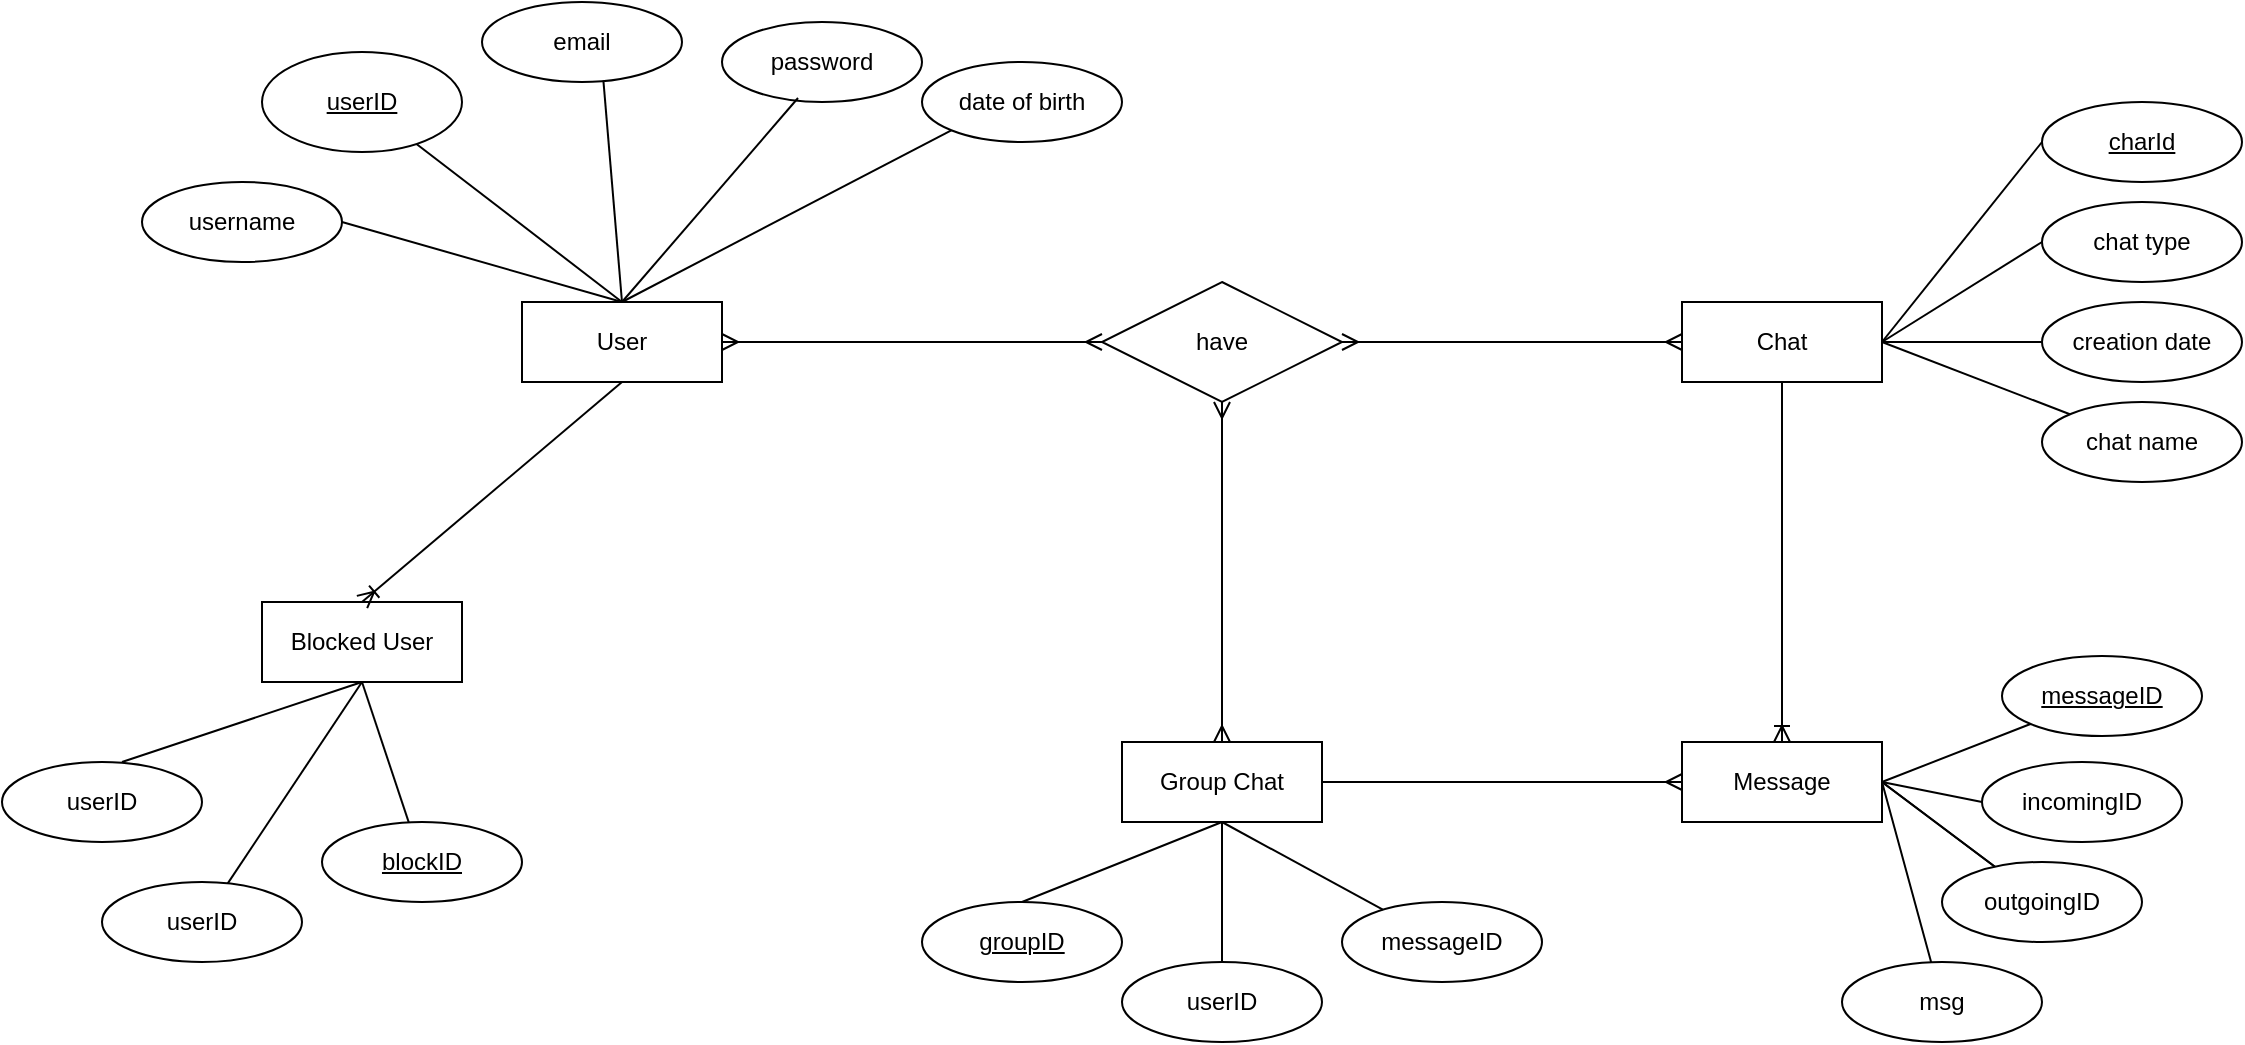 <mxfile version="22.0.8" type="github" pages="3">
  <diagram name="Page-1" id="aVT4Y82luFDuPr_OkI-w">
    <mxGraphModel dx="1963" dy="1283" grid="1" gridSize="10" guides="1" tooltips="1" connect="1" arrows="1" fold="1" page="1" pageScale="1" pageWidth="1169" pageHeight="827" math="0" shadow="0">
      <root>
        <mxCell id="0" />
        <mxCell id="1" parent="0" />
        <mxCell id="FJ48f_If2C-RZeaWeFUs-1" value="User" style="whiteSpace=wrap;html=1;align=center;" parent="1" vertex="1">
          <mxGeometry x="-880" y="-610" width="100" height="40" as="geometry" />
        </mxCell>
        <mxCell id="FJ48f_If2C-RZeaWeFUs-6" value="Chat" style="whiteSpace=wrap;html=1;align=center;" parent="1" vertex="1">
          <mxGeometry x="-300" y="-610" width="100" height="40" as="geometry" />
        </mxCell>
        <mxCell id="FJ48f_If2C-RZeaWeFUs-7" value="Group Chat" style="whiteSpace=wrap;html=1;align=center;" parent="1" vertex="1">
          <mxGeometry x="-580" y="-390" width="100" height="40" as="geometry" />
        </mxCell>
        <mxCell id="FJ48f_If2C-RZeaWeFUs-8" value="Blocked User" style="whiteSpace=wrap;html=1;align=center;" parent="1" vertex="1">
          <mxGeometry x="-1010" y="-460" width="100" height="40" as="geometry" />
        </mxCell>
        <mxCell id="FJ48f_If2C-RZeaWeFUs-11" value="chat name" style="ellipse;whiteSpace=wrap;html=1;align=center;" parent="1" vertex="1">
          <mxGeometry x="-120" y="-560" width="100" height="40" as="geometry" />
        </mxCell>
        <mxCell id="FJ48f_If2C-RZeaWeFUs-13" value="username" style="ellipse;whiteSpace=wrap;html=1;align=center;" parent="1" vertex="1">
          <mxGeometry x="-1070" y="-670" width="100" height="40" as="geometry" />
        </mxCell>
        <mxCell id="FJ48f_If2C-RZeaWeFUs-14" value="date of birth" style="ellipse;whiteSpace=wrap;html=1;align=center;" parent="1" vertex="1">
          <mxGeometry x="-680" y="-730" width="100" height="40" as="geometry" />
        </mxCell>
        <mxCell id="FJ48f_If2C-RZeaWeFUs-15" value="email" style="ellipse;whiteSpace=wrap;html=1;align=center;" parent="1" vertex="1">
          <mxGeometry x="-900" y="-760" width="100" height="40" as="geometry" />
        </mxCell>
        <mxCell id="FJ48f_If2C-RZeaWeFUs-16" value="password" style="ellipse;whiteSpace=wrap;html=1;align=center;" parent="1" vertex="1">
          <mxGeometry x="-780" y="-750" width="100" height="40" as="geometry" />
        </mxCell>
        <mxCell id="FJ48f_If2C-RZeaWeFUs-17" value="" style="endArrow=none;html=1;rounded=0;exitX=1;exitY=0.5;exitDx=0;exitDy=0;entryX=0.5;entryY=0;entryDx=0;entryDy=0;" parent="1" source="FJ48f_If2C-RZeaWeFUs-13" target="FJ48f_If2C-RZeaWeFUs-1" edge="1">
          <mxGeometry relative="1" as="geometry">
            <mxPoint x="260" y="130" as="sourcePoint" />
            <mxPoint x="420" y="130" as="targetPoint" />
            <Array as="points" />
          </mxGeometry>
        </mxCell>
        <mxCell id="FJ48f_If2C-RZeaWeFUs-19" value="" style="endArrow=none;html=1;rounded=0;entryX=0;entryY=0.5;entryDx=0;entryDy=0;exitX=1;exitY=0.5;exitDx=0;exitDy=0;" parent="1" source="FJ48f_If2C-RZeaWeFUs-2" target="FJ48f_If2C-RZeaWeFUs-32" edge="1">
          <mxGeometry relative="1" as="geometry">
            <mxPoint x="230" y="190" as="sourcePoint" />
            <mxPoint x="610" y="219" as="targetPoint" />
            <Array as="points" />
          </mxGeometry>
        </mxCell>
        <mxCell id="FJ48f_If2C-RZeaWeFUs-20" value="" style="endArrow=none;html=1;rounded=0;" parent="1" source="FJ48f_If2C-RZeaWeFUs-11" edge="1">
          <mxGeometry relative="1" as="geometry">
            <mxPoint x="170" y="219" as="sourcePoint" />
            <mxPoint x="-200" y="-590" as="targetPoint" />
          </mxGeometry>
        </mxCell>
        <mxCell id="FJ48f_If2C-RZeaWeFUs-21" value="" style="endArrow=none;html=1;rounded=0;exitX=1;exitY=0.5;exitDx=0;exitDy=0;" parent="1" source="FJ48f_If2C-RZeaWeFUs-2" target="FJ48f_If2C-RZeaWeFUs-12" edge="1">
          <mxGeometry relative="1" as="geometry">
            <mxPoint x="490" y="190" as="sourcePoint" />
            <mxPoint x="650" y="190" as="targetPoint" />
          </mxGeometry>
        </mxCell>
        <mxCell id="FJ48f_If2C-RZeaWeFUs-22" value="" style="endArrow=none;html=1;rounded=0;entryX=0.607;entryY=0.983;entryDx=0;entryDy=0;entryPerimeter=0;" parent="1" target="FJ48f_If2C-RZeaWeFUs-15" edge="1">
          <mxGeometry relative="1" as="geometry">
            <mxPoint x="-830" y="-610" as="sourcePoint" />
            <mxPoint x="400" y="99.5" as="targetPoint" />
          </mxGeometry>
        </mxCell>
        <mxCell id="FJ48f_If2C-RZeaWeFUs-23" value="" style="endArrow=none;html=1;rounded=0;entryX=0.38;entryY=0.95;entryDx=0;entryDy=0;entryPerimeter=0;exitX=0.5;exitY=0;exitDx=0;exitDy=0;" parent="1" source="FJ48f_If2C-RZeaWeFUs-1" target="FJ48f_If2C-RZeaWeFUs-16" edge="1">
          <mxGeometry relative="1" as="geometry">
            <mxPoint x="380" y="160" as="sourcePoint" />
            <mxPoint x="460" y="100" as="targetPoint" />
          </mxGeometry>
        </mxCell>
        <mxCell id="FJ48f_If2C-RZeaWeFUs-24" value="" style="endArrow=none;html=1;rounded=0;exitX=0.5;exitY=0;exitDx=0;exitDy=0;entryX=0;entryY=1;entryDx=0;entryDy=0;" parent="1" source="FJ48f_If2C-RZeaWeFUs-1" target="FJ48f_If2C-RZeaWeFUs-14" edge="1">
          <mxGeometry relative="1" as="geometry">
            <mxPoint x="370" y="119.5" as="sourcePoint" />
            <mxPoint x="-30" y="-70" as="targetPoint" />
          </mxGeometry>
        </mxCell>
        <mxCell id="FJ48f_If2C-RZeaWeFUs-25" value="" style="endArrow=none;html=1;rounded=0;entryX=0.5;entryY=0;entryDx=0;entryDy=0;" parent="1" source="FJ48f_If2C-RZeaWeFUs-26" target="FJ48f_If2C-RZeaWeFUs-1" edge="1">
          <mxGeometry relative="1" as="geometry">
            <mxPoint x="310" y="70" as="sourcePoint" />
            <mxPoint x="460" y="80" as="targetPoint" />
            <Array as="points" />
          </mxGeometry>
        </mxCell>
        <mxCell id="FJ48f_If2C-RZeaWeFUs-26" value="userID" style="ellipse;whiteSpace=wrap;html=1;align=center;fontStyle=4;" parent="1" vertex="1">
          <mxGeometry x="-1010" y="-735" width="100" height="50" as="geometry" />
        </mxCell>
        <mxCell id="FJ48f_If2C-RZeaWeFUs-27" value="userID" style="ellipse;whiteSpace=wrap;html=1;align=center;" parent="1" vertex="1">
          <mxGeometry x="-580" y="-280" width="100" height="40" as="geometry" />
        </mxCell>
        <mxCell id="FJ48f_If2C-RZeaWeFUs-28" value="messageID" style="ellipse;whiteSpace=wrap;html=1;align=center;" parent="1" vertex="1">
          <mxGeometry x="-470" y="-310" width="100" height="40" as="geometry" />
        </mxCell>
        <mxCell id="FJ48f_If2C-RZeaWeFUs-29" value="userID" style="ellipse;whiteSpace=wrap;html=1;align=center;" parent="1" vertex="1">
          <mxGeometry x="-1140" y="-380" width="100" height="40" as="geometry" />
        </mxCell>
        <mxCell id="FJ48f_If2C-RZeaWeFUs-30" value="userID" style="ellipse;whiteSpace=wrap;html=1;align=center;" parent="1" vertex="1">
          <mxGeometry x="-1090" y="-320" width="100" height="40" as="geometry" />
        </mxCell>
        <mxCell id="FJ48f_If2C-RZeaWeFUs-31" value="msg" style="ellipse;whiteSpace=wrap;html=1;align=center;" parent="1" vertex="1">
          <mxGeometry x="-220" y="-280" width="100" height="40" as="geometry" />
        </mxCell>
        <mxCell id="FJ48f_If2C-RZeaWeFUs-32" value="incomingID" style="ellipse;whiteSpace=wrap;html=1;align=center;" parent="1" vertex="1">
          <mxGeometry x="-150" y="-380" width="100" height="40" as="geometry" />
        </mxCell>
        <mxCell id="FJ48f_If2C-RZeaWeFUs-33" value="chat type" style="ellipse;whiteSpace=wrap;html=1;align=center;" parent="1" vertex="1">
          <mxGeometry x="-120" y="-660" width="100" height="40" as="geometry" />
        </mxCell>
        <mxCell id="FJ48f_If2C-RZeaWeFUs-34" value="creation date" style="ellipse;whiteSpace=wrap;html=1;align=center;" parent="1" vertex="1">
          <mxGeometry x="-120" y="-610" width="100" height="40" as="geometry" />
        </mxCell>
        <mxCell id="FJ48f_If2C-RZeaWeFUs-37" value="" style="endArrow=none;html=1;rounded=0;exitX=0.5;exitY=0;exitDx=0;exitDy=0;entryX=0.5;entryY=1;entryDx=0;entryDy=0;" parent="1" source="FJ48f_If2C-RZeaWeFUs-50" target="FJ48f_If2C-RZeaWeFUs-7" edge="1">
          <mxGeometry relative="1" as="geometry">
            <mxPoint x="440" y="409.5" as="sourcePoint" />
            <mxPoint x="590" y="430" as="targetPoint" />
          </mxGeometry>
        </mxCell>
        <mxCell id="FJ48f_If2C-RZeaWeFUs-38" value="" style="endArrow=none;html=1;rounded=0;entryX=1;entryY=0.5;entryDx=0;entryDy=0;" parent="1" source="FJ48f_If2C-RZeaWeFUs-12" target="FJ48f_If2C-RZeaWeFUs-2" edge="1">
          <mxGeometry relative="1" as="geometry">
            <mxPoint x="430" y="270" as="sourcePoint" />
            <mxPoint x="590" y="270" as="targetPoint" />
          </mxGeometry>
        </mxCell>
        <mxCell id="FJ48f_If2C-RZeaWeFUs-39" value="" style="endArrow=none;html=1;rounded=0;entryX=0.5;entryY=1;entryDx=0;entryDy=0;" parent="1" source="FJ48f_If2C-RZeaWeFUs-51" target="FJ48f_If2C-RZeaWeFUs-8" edge="1">
          <mxGeometry relative="1" as="geometry">
            <mxPoint x="90" y="370" as="sourcePoint" />
            <mxPoint x="250" y="370" as="targetPoint" />
          </mxGeometry>
        </mxCell>
        <mxCell id="FJ48f_If2C-RZeaWeFUs-40" value="" style="endArrow=none;html=1;rounded=0;exitX=0;exitY=0.5;exitDx=0;exitDy=0;entryX=1;entryY=0.5;entryDx=0;entryDy=0;" parent="1" source="FJ48f_If2C-RZeaWeFUs-48" target="FJ48f_If2C-RZeaWeFUs-6" edge="1">
          <mxGeometry relative="1" as="geometry">
            <mxPoint x="220" y="200" as="sourcePoint" />
            <mxPoint x="-250" y="210" as="targetPoint" />
          </mxGeometry>
        </mxCell>
        <mxCell id="FJ48f_If2C-RZeaWeFUs-41" value="" style="endArrow=none;html=1;rounded=0;entryX=0.5;entryY=1;entryDx=0;entryDy=0;" parent="1" source="FJ48f_If2C-RZeaWeFUs-27" target="FJ48f_If2C-RZeaWeFUs-7" edge="1">
          <mxGeometry relative="1" as="geometry">
            <mxPoint x="400" y="450" as="sourcePoint" />
            <mxPoint x="560" y="450" as="targetPoint" />
          </mxGeometry>
        </mxCell>
        <mxCell id="FJ48f_If2C-RZeaWeFUs-42" value="" style="endArrow=none;html=1;rounded=0;exitX=0.5;exitY=1;exitDx=0;exitDy=0;" parent="1" source="FJ48f_If2C-RZeaWeFUs-7" target="FJ48f_If2C-RZeaWeFUs-28" edge="1">
          <mxGeometry relative="1" as="geometry">
            <mxPoint x="580" y="420" as="sourcePoint" />
            <mxPoint x="730" y="439" as="targetPoint" />
          </mxGeometry>
        </mxCell>
        <mxCell id="FJ48f_If2C-RZeaWeFUs-43" value="" style="endArrow=none;html=1;rounded=0;exitX=0.5;exitY=1;exitDx=0;exitDy=0;entryX=0.6;entryY=0;entryDx=0;entryDy=0;entryPerimeter=0;" parent="1" source="FJ48f_If2C-RZeaWeFUs-8" target="FJ48f_If2C-RZeaWeFUs-29" edge="1">
          <mxGeometry relative="1" as="geometry">
            <mxPoint x="-50" y="430" as="sourcePoint" />
            <mxPoint x="-1070" y="-380" as="targetPoint" />
          </mxGeometry>
        </mxCell>
        <mxCell id="FJ48f_If2C-RZeaWeFUs-44" value="" style="endArrow=none;html=1;rounded=0;entryX=0.5;entryY=1;entryDx=0;entryDy=0;" parent="1" source="FJ48f_If2C-RZeaWeFUs-30" target="FJ48f_If2C-RZeaWeFUs-8" edge="1">
          <mxGeometry relative="1" as="geometry">
            <mxPoint x="100" y="460" as="sourcePoint" />
            <mxPoint x="260" y="460" as="targetPoint" />
          </mxGeometry>
        </mxCell>
        <mxCell id="FJ48f_If2C-RZeaWeFUs-45" value="" style="endArrow=none;html=1;rounded=0;exitX=0;exitY=0.5;exitDx=0;exitDy=0;" parent="1" source="FJ48f_If2C-RZeaWeFUs-34" edge="1">
          <mxGeometry relative="1" as="geometry">
            <mxPoint x="180" y="210" as="sourcePoint" />
            <mxPoint x="-200" y="-590" as="targetPoint" />
          </mxGeometry>
        </mxCell>
        <mxCell id="FJ48f_If2C-RZeaWeFUs-46" value="" style="endArrow=none;html=1;rounded=0;exitX=0;exitY=0.5;exitDx=0;exitDy=0;entryX=1;entryY=0.5;entryDx=0;entryDy=0;" parent="1" source="FJ48f_If2C-RZeaWeFUs-33" target="FJ48f_If2C-RZeaWeFUs-6" edge="1">
          <mxGeometry relative="1" as="geometry">
            <mxPoint x="50" y="259" as="sourcePoint" />
            <mxPoint x="180" y="260" as="targetPoint" />
            <Array as="points" />
          </mxGeometry>
        </mxCell>
        <mxCell id="FJ48f_If2C-RZeaWeFUs-47" value="" style="endArrow=none;html=1;rounded=0;exitX=1;exitY=0.5;exitDx=0;exitDy=0;" parent="1" source="FJ48f_If2C-RZeaWeFUs-2" target="FJ48f_If2C-RZeaWeFUs-31" edge="1">
          <mxGeometry relative="1" as="geometry">
            <mxPoint x="600" y="260" as="sourcePoint" />
            <mxPoint x="790" y="260" as="targetPoint" />
          </mxGeometry>
        </mxCell>
        <mxCell id="FJ48f_If2C-RZeaWeFUs-48" value="charId" style="ellipse;whiteSpace=wrap;html=1;align=center;fontStyle=4;" parent="1" vertex="1">
          <mxGeometry x="-120" y="-710" width="100" height="40" as="geometry" />
        </mxCell>
        <mxCell id="FJ48f_If2C-RZeaWeFUs-49" value="messageID" style="ellipse;whiteSpace=wrap;html=1;align=center;fontStyle=4;" parent="1" vertex="1">
          <mxGeometry x="-140" y="-433" width="100" height="40" as="geometry" />
        </mxCell>
        <mxCell id="FJ48f_If2C-RZeaWeFUs-50" value="groupID" style="ellipse;whiteSpace=wrap;html=1;align=center;fontStyle=4;" parent="1" vertex="1">
          <mxGeometry x="-680" y="-310" width="100" height="40" as="geometry" />
        </mxCell>
        <mxCell id="FJ48f_If2C-RZeaWeFUs-51" value="blockID" style="ellipse;whiteSpace=wrap;html=1;align=center;fontStyle=4;" parent="1" vertex="1">
          <mxGeometry x="-980" y="-350" width="100" height="40" as="geometry" />
        </mxCell>
        <mxCell id="FJ48f_If2C-RZeaWeFUs-56" value="" style="edgeStyle=entityRelationEdgeStyle;fontSize=12;html=1;endArrow=ERmany;startArrow=ERmany;rounded=0;exitX=1;exitY=0.5;exitDx=0;exitDy=0;" parent="1" source="FJ48f_If2C-RZeaWeFUs-1" target="FJ48f_If2C-RZeaWeFUs-57" edge="1">
          <mxGeometry width="100" height="100" relative="1" as="geometry">
            <mxPoint x="30" y="100" as="sourcePoint" />
            <mxPoint x="130" as="targetPoint" />
            <Array as="points">
              <mxPoint x="70" y="60" />
              <mxPoint x="-20" y="30" />
              <mxPoint x="-120" y="-20" />
            </Array>
          </mxGeometry>
        </mxCell>
        <mxCell id="FJ48f_If2C-RZeaWeFUs-57" value="have" style="shape=rhombus;perimeter=rhombusPerimeter;whiteSpace=wrap;html=1;align=center;" parent="1" vertex="1">
          <mxGeometry x="-590" y="-620.0" width="120" height="60" as="geometry" />
        </mxCell>
        <mxCell id="FJ48f_If2C-RZeaWeFUs-58" value="" style="edgeStyle=entityRelationEdgeStyle;fontSize=12;html=1;endArrow=ERmany;startArrow=ERmany;rounded=0;exitX=1;exitY=0.5;exitDx=0;exitDy=0;entryX=0;entryY=0.5;entryDx=0;entryDy=0;" parent="1" source="FJ48f_If2C-RZeaWeFUs-57" target="FJ48f_If2C-RZeaWeFUs-6" edge="1">
          <mxGeometry width="100" height="100" relative="1" as="geometry">
            <mxPoint x="30" y="100" as="sourcePoint" />
            <mxPoint x="130" as="targetPoint" />
          </mxGeometry>
        </mxCell>
        <mxCell id="FJ48f_If2C-RZeaWeFUs-62" value="" style="fontSize=12;html=1;endArrow=ERoneToMany;rounded=0;exitX=0.5;exitY=1;exitDx=0;exitDy=0;" parent="1" source="FJ48f_If2C-RZeaWeFUs-2" edge="1">
          <mxGeometry width="100" height="100" relative="1" as="geometry">
            <mxPoint x="-110" y="220" as="sourcePoint" />
            <mxPoint x="-250" y="-370" as="targetPoint" />
          </mxGeometry>
        </mxCell>
        <mxCell id="FJ48f_If2C-RZeaWeFUs-63" value="" style="fontSize=12;html=1;endArrow=ERoneToMany;rounded=0;entryX=0.5;entryY=0;entryDx=0;entryDy=0;exitX=0.5;exitY=1;exitDx=0;exitDy=0;" parent="1" source="FJ48f_If2C-RZeaWeFUs-1" target="FJ48f_If2C-RZeaWeFUs-8" edge="1">
          <mxGeometry width="100" height="100" relative="1" as="geometry">
            <mxPoint x="-220" y="90" as="sourcePoint" />
            <mxPoint x="-120" y="-10" as="targetPoint" />
          </mxGeometry>
        </mxCell>
        <mxCell id="FJ48f_If2C-RZeaWeFUs-65" value="" style="fontSize=12;html=1;endArrow=ERmany;startArrow=ERmany;rounded=0;entryX=0.5;entryY=1;entryDx=0;entryDy=0;exitX=0.5;exitY=0;exitDx=0;exitDy=0;" parent="1" source="FJ48f_If2C-RZeaWeFUs-7" target="FJ48f_If2C-RZeaWeFUs-57" edge="1">
          <mxGeometry width="100" height="100" relative="1" as="geometry">
            <mxPoint x="140" y="270" as="sourcePoint" />
            <mxPoint x="240" y="170" as="targetPoint" />
            <Array as="points" />
          </mxGeometry>
        </mxCell>
        <mxCell id="FJ48f_If2C-RZeaWeFUs-66" value="" style="fontSize=12;html=1;endArrow=ERmany;rounded=0;entryX=0;entryY=0.5;entryDx=0;entryDy=0;exitX=1;exitY=0.5;exitDx=0;exitDy=0;" parent="1" source="FJ48f_If2C-RZeaWeFUs-7" target="FJ48f_If2C-RZeaWeFUs-2" edge="1">
          <mxGeometry width="100" height="100" relative="1" as="geometry">
            <mxPoint x="-410" y="-60" as="sourcePoint" />
            <mxPoint x="150" y="120" as="targetPoint" />
          </mxGeometry>
        </mxCell>
        <mxCell id="IqZqBNjcqPyaUJuDp_xU-3" value="" style="fontSize=12;html=1;endArrow=ERoneToMany;rounded=0;exitX=0.5;exitY=1;exitDx=0;exitDy=0;" parent="1" source="FJ48f_If2C-RZeaWeFUs-6" target="FJ48f_If2C-RZeaWeFUs-2" edge="1">
          <mxGeometry width="100" height="100" relative="1" as="geometry">
            <mxPoint x="-250" y="-570" as="sourcePoint" />
            <mxPoint x="-250" y="-370" as="targetPoint" />
          </mxGeometry>
        </mxCell>
        <mxCell id="FJ48f_If2C-RZeaWeFUs-2" value="Message" style="whiteSpace=wrap;html=1;align=center;" parent="1" vertex="1">
          <mxGeometry x="-300" y="-390" width="100" height="40" as="geometry" />
        </mxCell>
        <mxCell id="IqZqBNjcqPyaUJuDp_xU-4" value="" style="endArrow=none;html=1;rounded=0;" parent="1" source="FJ48f_If2C-RZeaWeFUs-49" edge="1">
          <mxGeometry relative="1" as="geometry">
            <mxPoint x="407" y="102" as="sourcePoint" />
            <mxPoint x="-200" y="-370" as="targetPoint" />
          </mxGeometry>
        </mxCell>
        <mxCell id="FJ48f_If2C-RZeaWeFUs-12" value="outgoingID" style="ellipse;whiteSpace=wrap;html=1;align=center;" parent="1" vertex="1">
          <mxGeometry x="-170" y="-330" width="100" height="40" as="geometry" />
        </mxCell>
      </root>
    </mxGraphModel>
  </diagram>
  <diagram id="3jUsOrhYR7_o7kObpwmV" name="Page-2">
    <mxGraphModel dx="1134" dy="651" grid="1" gridSize="6" guides="1" tooltips="1" connect="1" arrows="1" fold="1" page="1" pageScale="1" pageWidth="1169" pageHeight="827" math="0" shadow="0">
      <root>
        <mxCell id="0" />
        <mxCell id="1" parent="0" />
        <mxCell id="Vs17JV9DO656ijPN8xFE-19" value="users" style="shape=table;startSize=30;container=1;collapsible=1;childLayout=tableLayout;fixedRows=1;rowLines=0;fontStyle=1;align=center;resizeLast=1;html=1;rounded=1;" parent="1" vertex="1">
          <mxGeometry x="120" y="50" width="180" height="210" as="geometry">
            <mxRectangle x="80" y="60" width="70" height="30" as="alternateBounds" />
          </mxGeometry>
        </mxCell>
        <mxCell id="Vs17JV9DO656ijPN8xFE-20" value="" style="shape=tableRow;horizontal=0;startSize=0;swimlaneHead=0;swimlaneBody=0;fillColor=none;collapsible=0;dropTarget=0;points=[[0,0.5],[1,0.5]];portConstraint=eastwest;top=0;left=0;right=0;bottom=1;" parent="Vs17JV9DO656ijPN8xFE-19" vertex="1">
          <mxGeometry y="30" width="180" height="30" as="geometry" />
        </mxCell>
        <mxCell id="Vs17JV9DO656ijPN8xFE-21" value="PK" style="shape=partialRectangle;connectable=0;fillColor=none;top=0;left=0;bottom=0;right=0;fontStyle=1;overflow=hidden;whiteSpace=wrap;html=1;" parent="Vs17JV9DO656ijPN8xFE-20" vertex="1">
          <mxGeometry width="30" height="30" as="geometry">
            <mxRectangle width="30" height="30" as="alternateBounds" />
          </mxGeometry>
        </mxCell>
        <mxCell id="Vs17JV9DO656ijPN8xFE-22" value="user_id" style="shape=partialRectangle;connectable=0;fillColor=none;top=0;left=0;bottom=0;right=0;align=left;spacingLeft=6;fontStyle=5;overflow=hidden;whiteSpace=wrap;html=1;" parent="Vs17JV9DO656ijPN8xFE-20" vertex="1">
          <mxGeometry x="30" width="150" height="30" as="geometry">
            <mxRectangle width="150" height="30" as="alternateBounds" />
          </mxGeometry>
        </mxCell>
        <mxCell id="Vs17JV9DO656ijPN8xFE-23" value="" style="shape=tableRow;horizontal=0;startSize=0;swimlaneHead=0;swimlaneBody=0;fillColor=none;collapsible=0;dropTarget=0;points=[[0,0.5],[1,0.5]];portConstraint=eastwest;top=0;left=0;right=0;bottom=0;" parent="Vs17JV9DO656ijPN8xFE-19" vertex="1">
          <mxGeometry y="60" width="180" height="30" as="geometry" />
        </mxCell>
        <mxCell id="Vs17JV9DO656ijPN8xFE-24" value="" style="shape=partialRectangle;connectable=0;fillColor=none;top=0;left=0;bottom=0;right=0;editable=1;overflow=hidden;whiteSpace=wrap;html=1;" parent="Vs17JV9DO656ijPN8xFE-23" vertex="1">
          <mxGeometry width="30" height="30" as="geometry">
            <mxRectangle width="30" height="30" as="alternateBounds" />
          </mxGeometry>
        </mxCell>
        <mxCell id="Vs17JV9DO656ijPN8xFE-25" value="name" style="shape=partialRectangle;connectable=0;fillColor=none;top=0;left=0;bottom=0;right=0;align=left;spacingLeft=6;overflow=hidden;whiteSpace=wrap;html=1;" parent="Vs17JV9DO656ijPN8xFE-23" vertex="1">
          <mxGeometry x="30" width="150" height="30" as="geometry">
            <mxRectangle width="150" height="30" as="alternateBounds" />
          </mxGeometry>
        </mxCell>
        <mxCell id="Vs17JV9DO656ijPN8xFE-26" value="" style="shape=tableRow;horizontal=0;startSize=0;swimlaneHead=0;swimlaneBody=0;fillColor=none;collapsible=0;dropTarget=0;points=[[0,0.5],[1,0.5]];portConstraint=eastwest;top=0;left=0;right=0;bottom=0;" parent="Vs17JV9DO656ijPN8xFE-19" vertex="1">
          <mxGeometry y="90" width="180" height="30" as="geometry" />
        </mxCell>
        <mxCell id="Vs17JV9DO656ijPN8xFE-27" value="" style="shape=partialRectangle;connectable=0;fillColor=none;top=0;left=0;bottom=0;right=0;editable=1;overflow=hidden;whiteSpace=wrap;html=1;" parent="Vs17JV9DO656ijPN8xFE-26" vertex="1">
          <mxGeometry width="30" height="30" as="geometry">
            <mxRectangle width="30" height="30" as="alternateBounds" />
          </mxGeometry>
        </mxCell>
        <mxCell id="Vs17JV9DO656ijPN8xFE-28" value="email" style="shape=partialRectangle;connectable=0;fillColor=none;top=0;left=0;bottom=0;right=0;align=left;spacingLeft=6;overflow=hidden;whiteSpace=wrap;html=1;" parent="Vs17JV9DO656ijPN8xFE-26" vertex="1">
          <mxGeometry x="30" width="150" height="30" as="geometry">
            <mxRectangle width="150" height="30" as="alternateBounds" />
          </mxGeometry>
        </mxCell>
        <mxCell id="Vs17JV9DO656ijPN8xFE-29" value="" style="shape=tableRow;horizontal=0;startSize=0;swimlaneHead=0;swimlaneBody=0;fillColor=none;collapsible=0;dropTarget=0;points=[[0,0.5],[1,0.5]];portConstraint=eastwest;top=0;left=0;right=0;bottom=0;" parent="Vs17JV9DO656ijPN8xFE-19" vertex="1">
          <mxGeometry y="120" width="180" height="30" as="geometry" />
        </mxCell>
        <mxCell id="Vs17JV9DO656ijPN8xFE-30" value="" style="shape=partialRectangle;connectable=0;fillColor=none;top=0;left=0;bottom=0;right=0;editable=1;overflow=hidden;whiteSpace=wrap;html=1;" parent="Vs17JV9DO656ijPN8xFE-29" vertex="1">
          <mxGeometry width="30" height="30" as="geometry">
            <mxRectangle width="30" height="30" as="alternateBounds" />
          </mxGeometry>
        </mxCell>
        <mxCell id="Vs17JV9DO656ijPN8xFE-31" value="password" style="shape=partialRectangle;connectable=0;fillColor=none;top=0;left=0;bottom=0;right=0;align=left;spacingLeft=6;overflow=hidden;whiteSpace=wrap;html=1;" parent="Vs17JV9DO656ijPN8xFE-29" vertex="1">
          <mxGeometry x="30" width="150" height="30" as="geometry">
            <mxRectangle width="150" height="30" as="alternateBounds" />
          </mxGeometry>
        </mxCell>
        <mxCell id="rMx3uTmwvtli7anMwYjJ-11" value="" style="shape=tableRow;horizontal=0;startSize=0;swimlaneHead=0;swimlaneBody=0;fillColor=none;collapsible=0;dropTarget=0;points=[[0,0.5],[1,0.5]];portConstraint=eastwest;top=0;left=0;right=0;bottom=0;" vertex="1" parent="Vs17JV9DO656ijPN8xFE-19">
          <mxGeometry y="150" width="180" height="30" as="geometry" />
        </mxCell>
        <mxCell id="rMx3uTmwvtli7anMwYjJ-12" value="" style="shape=partialRectangle;connectable=0;fillColor=none;top=0;left=0;bottom=0;right=0;editable=1;overflow=hidden;" vertex="1" parent="rMx3uTmwvtli7anMwYjJ-11">
          <mxGeometry width="30" height="30" as="geometry">
            <mxRectangle width="30" height="30" as="alternateBounds" />
          </mxGeometry>
        </mxCell>
        <mxCell id="rMx3uTmwvtli7anMwYjJ-13" value="dob" style="shape=partialRectangle;connectable=0;fillColor=none;top=0;left=0;bottom=0;right=0;align=left;spacingLeft=6;overflow=hidden;" vertex="1" parent="rMx3uTmwvtli7anMwYjJ-11">
          <mxGeometry x="30" width="150" height="30" as="geometry">
            <mxRectangle width="150" height="30" as="alternateBounds" />
          </mxGeometry>
        </mxCell>
        <mxCell id="rMx3uTmwvtli7anMwYjJ-14" value="" style="shape=tableRow;horizontal=0;startSize=0;swimlaneHead=0;swimlaneBody=0;fillColor=none;collapsible=0;dropTarget=0;points=[[0,0.5],[1,0.5]];portConstraint=eastwest;top=0;left=0;right=0;bottom=0;" vertex="1" parent="Vs17JV9DO656ijPN8xFE-19">
          <mxGeometry y="180" width="180" height="30" as="geometry" />
        </mxCell>
        <mxCell id="rMx3uTmwvtli7anMwYjJ-15" value="" style="shape=partialRectangle;connectable=0;fillColor=none;top=0;left=0;bottom=0;right=0;editable=1;overflow=hidden;" vertex="1" parent="rMx3uTmwvtli7anMwYjJ-14">
          <mxGeometry width="30" height="30" as="geometry">
            <mxRectangle width="30" height="30" as="alternateBounds" />
          </mxGeometry>
        </mxCell>
        <mxCell id="rMx3uTmwvtli7anMwYjJ-16" value="gender" style="shape=partialRectangle;connectable=0;fillColor=none;top=0;left=0;bottom=0;right=0;align=left;spacingLeft=6;overflow=hidden;" vertex="1" parent="rMx3uTmwvtli7anMwYjJ-14">
          <mxGeometry x="30" width="150" height="30" as="geometry">
            <mxRectangle width="150" height="30" as="alternateBounds" />
          </mxGeometry>
        </mxCell>
        <mxCell id="Vs17JV9DO656ijPN8xFE-36" value="chats" style="shape=table;startSize=30;container=1;collapsible=1;childLayout=tableLayout;fixedRows=1;rowLines=0;fontStyle=1;align=center;resizeLast=1;html=1;rounded=1;swimlaneLine=1;shadow=0;" parent="1" vertex="1">
          <mxGeometry x="680" y="30" width="180" height="180" as="geometry" />
        </mxCell>
        <mxCell id="qIcKKN9QRC7ZtC_N51Cl-6" value="" style="shape=tableRow;horizontal=0;startSize=0;swimlaneHead=0;swimlaneBody=0;fillColor=none;collapsible=0;dropTarget=0;points=[[0,0.5],[1,0.5]];portConstraint=eastwest;top=0;left=0;right=0;bottom=1;" parent="Vs17JV9DO656ijPN8xFE-36" vertex="1">
          <mxGeometry y="30" width="180" height="30" as="geometry" />
        </mxCell>
        <mxCell id="qIcKKN9QRC7ZtC_N51Cl-7" value="PK" style="shape=partialRectangle;connectable=0;fillColor=none;top=0;left=0;bottom=0;right=0;fontStyle=1;overflow=hidden;whiteSpace=wrap;html=1;" parent="qIcKKN9QRC7ZtC_N51Cl-6" vertex="1">
          <mxGeometry width="30" height="30" as="geometry">
            <mxRectangle width="30" height="30" as="alternateBounds" />
          </mxGeometry>
        </mxCell>
        <mxCell id="qIcKKN9QRC7ZtC_N51Cl-8" value="chat_id" style="shape=partialRectangle;connectable=0;fillColor=none;top=0;left=0;bottom=0;right=0;align=left;spacingLeft=6;fontStyle=5;overflow=hidden;whiteSpace=wrap;html=1;" parent="qIcKKN9QRC7ZtC_N51Cl-6" vertex="1">
          <mxGeometry x="30" width="150" height="30" as="geometry">
            <mxRectangle width="150" height="30" as="alternateBounds" />
          </mxGeometry>
        </mxCell>
        <mxCell id="Vs17JV9DO656ijPN8xFE-40" value="" style="shape=tableRow;horizontal=0;startSize=0;swimlaneHead=0;swimlaneBody=0;fillColor=none;collapsible=0;dropTarget=0;points=[[0,0.5],[1,0.5]];portConstraint=eastwest;top=0;left=0;right=0;bottom=0;" parent="Vs17JV9DO656ijPN8xFE-36" vertex="1">
          <mxGeometry y="60" width="180" height="30" as="geometry" />
        </mxCell>
        <mxCell id="Vs17JV9DO656ijPN8xFE-41" value="FK" style="shape=partialRectangle;connectable=0;fillColor=none;top=0;left=0;bottom=0;right=0;editable=1;overflow=hidden;whiteSpace=wrap;html=1;" parent="Vs17JV9DO656ijPN8xFE-40" vertex="1">
          <mxGeometry width="30" height="30" as="geometry">
            <mxRectangle width="30" height="30" as="alternateBounds" />
          </mxGeometry>
        </mxCell>
        <mxCell id="Vs17JV9DO656ijPN8xFE-42" value="sender_id" style="shape=partialRectangle;connectable=0;fillColor=none;top=0;left=0;bottom=0;right=0;align=left;spacingLeft=6;overflow=hidden;whiteSpace=wrap;html=1;" parent="Vs17JV9DO656ijPN8xFE-40" vertex="1">
          <mxGeometry x="30" width="150" height="30" as="geometry">
            <mxRectangle width="150" height="30" as="alternateBounds" />
          </mxGeometry>
        </mxCell>
        <mxCell id="Vs17JV9DO656ijPN8xFE-43" value="" style="shape=tableRow;horizontal=0;startSize=0;swimlaneHead=0;swimlaneBody=0;fillColor=none;collapsible=0;dropTarget=0;points=[[0,0.5],[1,0.5]];portConstraint=eastwest;top=0;left=0;right=0;bottom=0;" parent="Vs17JV9DO656ijPN8xFE-36" vertex="1">
          <mxGeometry y="90" width="180" height="30" as="geometry" />
        </mxCell>
        <mxCell id="Vs17JV9DO656ijPN8xFE-44" value="FK" style="shape=partialRectangle;connectable=0;fillColor=none;top=0;left=0;bottom=0;right=0;editable=1;overflow=hidden;whiteSpace=wrap;html=1;" parent="Vs17JV9DO656ijPN8xFE-43" vertex="1">
          <mxGeometry width="30" height="30" as="geometry">
            <mxRectangle width="30" height="30" as="alternateBounds" />
          </mxGeometry>
        </mxCell>
        <mxCell id="Vs17JV9DO656ijPN8xFE-45" value="receiver_id" style="shape=partialRectangle;connectable=0;fillColor=none;top=0;left=0;bottom=0;right=0;align=left;spacingLeft=6;overflow=hidden;whiteSpace=wrap;html=1;" parent="Vs17JV9DO656ijPN8xFE-43" vertex="1">
          <mxGeometry x="30" width="150" height="30" as="geometry">
            <mxRectangle width="150" height="30" as="alternateBounds" />
          </mxGeometry>
        </mxCell>
        <mxCell id="Vs17JV9DO656ijPN8xFE-46" value="" style="shape=tableRow;horizontal=0;startSize=0;swimlaneHead=0;swimlaneBody=0;fillColor=none;collapsible=0;dropTarget=0;points=[[0,0.5],[1,0.5]];portConstraint=eastwest;top=0;left=0;right=0;bottom=0;" parent="Vs17JV9DO656ijPN8xFE-36" vertex="1">
          <mxGeometry y="120" width="180" height="30" as="geometry" />
        </mxCell>
        <mxCell id="Vs17JV9DO656ijPN8xFE-47" value="" style="shape=partialRectangle;connectable=0;fillColor=none;top=0;left=0;bottom=0;right=0;editable=1;overflow=hidden;whiteSpace=wrap;html=1;" parent="Vs17JV9DO656ijPN8xFE-46" vertex="1">
          <mxGeometry width="30" height="30" as="geometry">
            <mxRectangle width="30" height="30" as="alternateBounds" />
          </mxGeometry>
        </mxCell>
        <mxCell id="Vs17JV9DO656ijPN8xFE-48" value="message" style="shape=partialRectangle;connectable=0;fillColor=none;top=0;left=0;bottom=0;right=0;align=left;spacingLeft=6;overflow=hidden;whiteSpace=wrap;html=1;" parent="Vs17JV9DO656ijPN8xFE-46" vertex="1">
          <mxGeometry x="30" width="150" height="30" as="geometry">
            <mxRectangle width="150" height="30" as="alternateBounds" />
          </mxGeometry>
        </mxCell>
        <mxCell id="rMx3uTmwvtli7anMwYjJ-17" value="" style="shape=tableRow;horizontal=0;startSize=0;swimlaneHead=0;swimlaneBody=0;fillColor=none;collapsible=0;dropTarget=0;points=[[0,0.5],[1,0.5]];portConstraint=eastwest;top=0;left=0;right=0;bottom=0;" vertex="1" parent="Vs17JV9DO656ijPN8xFE-36">
          <mxGeometry y="150" width="180" height="30" as="geometry" />
        </mxCell>
        <mxCell id="rMx3uTmwvtli7anMwYjJ-18" value="" style="shape=partialRectangle;connectable=0;fillColor=none;top=0;left=0;bottom=0;right=0;editable=1;overflow=hidden;" vertex="1" parent="rMx3uTmwvtli7anMwYjJ-17">
          <mxGeometry width="30" height="30" as="geometry">
            <mxRectangle width="30" height="30" as="alternateBounds" />
          </mxGeometry>
        </mxCell>
        <mxCell id="rMx3uTmwvtli7anMwYjJ-19" value="timestamp" style="shape=partialRectangle;connectable=0;fillColor=none;top=0;left=0;bottom=0;right=0;align=left;spacingLeft=6;overflow=hidden;" vertex="1" parent="rMx3uTmwvtli7anMwYjJ-17">
          <mxGeometry x="30" width="150" height="30" as="geometry">
            <mxRectangle width="150" height="30" as="alternateBounds" />
          </mxGeometry>
        </mxCell>
        <mxCell id="Vs17JV9DO656ijPN8xFE-54" value="group_chat" style="shape=table;startSize=30;container=1;collapsible=1;childLayout=tableLayout;fixedRows=1;rowLines=0;fontStyle=1;align=center;resizeLast=1;html=1;rounded=1;" parent="1" vertex="1">
          <mxGeometry x="960" y="564" width="180" height="150" as="geometry" />
        </mxCell>
        <mxCell id="rMx3uTmwvtli7anMwYjJ-4" value="" style="shape=tableRow;horizontal=0;startSize=0;swimlaneHead=0;swimlaneBody=0;fillColor=none;collapsible=0;dropTarget=0;points=[[0,0.5],[1,0.5]];portConstraint=eastwest;top=0;left=0;right=0;bottom=1;" vertex="1" parent="Vs17JV9DO656ijPN8xFE-54">
          <mxGeometry y="30" width="180" height="30" as="geometry" />
        </mxCell>
        <mxCell id="rMx3uTmwvtli7anMwYjJ-5" value="PK" style="shape=partialRectangle;connectable=0;fillColor=none;top=0;left=0;bottom=0;right=0;fontStyle=1;overflow=hidden;whiteSpace=wrap;html=1;" vertex="1" parent="rMx3uTmwvtli7anMwYjJ-4">
          <mxGeometry width="30" height="30" as="geometry">
            <mxRectangle width="30" height="30" as="alternateBounds" />
          </mxGeometry>
        </mxCell>
        <mxCell id="rMx3uTmwvtli7anMwYjJ-6" value="gchat_id" style="shape=partialRectangle;connectable=0;fillColor=none;top=0;left=0;bottom=0;right=0;align=left;spacingLeft=6;fontStyle=5;overflow=hidden;whiteSpace=wrap;html=1;" vertex="1" parent="rMx3uTmwvtli7anMwYjJ-4">
          <mxGeometry x="30" width="150" height="30" as="geometry">
            <mxRectangle width="150" height="30" as="alternateBounds" />
          </mxGeometry>
        </mxCell>
        <mxCell id="Vs17JV9DO656ijPN8xFE-58" value="" style="shape=tableRow;horizontal=0;startSize=0;swimlaneHead=0;swimlaneBody=0;fillColor=none;collapsible=0;dropTarget=0;points=[[0,0.5],[1,0.5]];portConstraint=eastwest;top=0;left=0;right=0;bottom=0;" parent="Vs17JV9DO656ijPN8xFE-54" vertex="1">
          <mxGeometry y="60" width="180" height="30" as="geometry" />
        </mxCell>
        <mxCell id="Vs17JV9DO656ijPN8xFE-59" value="FK" style="shape=partialRectangle;connectable=0;fillColor=none;top=0;left=0;bottom=0;right=0;editable=1;overflow=hidden;whiteSpace=wrap;html=1;" parent="Vs17JV9DO656ijPN8xFE-58" vertex="1">
          <mxGeometry width="30" height="30" as="geometry">
            <mxRectangle width="30" height="30" as="alternateBounds" />
          </mxGeometry>
        </mxCell>
        <mxCell id="Vs17JV9DO656ijPN8xFE-60" value="sender_id" style="shape=partialRectangle;connectable=0;fillColor=none;top=0;left=0;bottom=0;right=0;align=left;spacingLeft=6;overflow=hidden;whiteSpace=wrap;html=1;" parent="Vs17JV9DO656ijPN8xFE-58" vertex="1">
          <mxGeometry x="30" width="150" height="30" as="geometry">
            <mxRectangle width="150" height="30" as="alternateBounds" />
          </mxGeometry>
        </mxCell>
        <mxCell id="Vs17JV9DO656ijPN8xFE-61" value="" style="shape=tableRow;horizontal=0;startSize=0;swimlaneHead=0;swimlaneBody=0;fillColor=none;collapsible=0;dropTarget=0;points=[[0,0.5],[1,0.5]];portConstraint=eastwest;top=0;left=0;right=0;bottom=0;" parent="Vs17JV9DO656ijPN8xFE-54" vertex="1">
          <mxGeometry y="90" width="180" height="30" as="geometry" />
        </mxCell>
        <mxCell id="Vs17JV9DO656ijPN8xFE-62" value="FK" style="shape=partialRectangle;connectable=0;fillColor=none;top=0;left=0;bottom=0;right=0;editable=1;overflow=hidden;whiteSpace=wrap;html=1;" parent="Vs17JV9DO656ijPN8xFE-61" vertex="1">
          <mxGeometry width="30" height="30" as="geometry">
            <mxRectangle width="30" height="30" as="alternateBounds" />
          </mxGeometry>
        </mxCell>
        <mxCell id="Vs17JV9DO656ijPN8xFE-63" value="group_id" style="shape=partialRectangle;connectable=0;fillColor=none;top=0;left=0;bottom=0;right=0;align=left;spacingLeft=6;overflow=hidden;whiteSpace=wrap;html=1;" parent="Vs17JV9DO656ijPN8xFE-61" vertex="1">
          <mxGeometry x="30" width="150" height="30" as="geometry">
            <mxRectangle width="150" height="30" as="alternateBounds" />
          </mxGeometry>
        </mxCell>
        <mxCell id="Vs17JV9DO656ijPN8xFE-64" value="" style="shape=tableRow;horizontal=0;startSize=0;swimlaneHead=0;swimlaneBody=0;fillColor=none;collapsible=0;dropTarget=0;points=[[0,0.5],[1,0.5]];portConstraint=eastwest;top=0;left=0;right=0;bottom=0;" parent="Vs17JV9DO656ijPN8xFE-54" vertex="1">
          <mxGeometry y="120" width="180" height="30" as="geometry" />
        </mxCell>
        <mxCell id="Vs17JV9DO656ijPN8xFE-65" value="" style="shape=partialRectangle;connectable=0;fillColor=none;top=0;left=0;bottom=0;right=0;editable=1;overflow=hidden;whiteSpace=wrap;html=1;" parent="Vs17JV9DO656ijPN8xFE-64" vertex="1">
          <mxGeometry width="30" height="30" as="geometry">
            <mxRectangle width="30" height="30" as="alternateBounds" />
          </mxGeometry>
        </mxCell>
        <mxCell id="Vs17JV9DO656ijPN8xFE-66" value="message" style="shape=partialRectangle;connectable=0;fillColor=none;top=0;left=0;bottom=0;right=0;align=left;spacingLeft=6;overflow=hidden;whiteSpace=wrap;html=1;" parent="Vs17JV9DO656ijPN8xFE-64" vertex="1">
          <mxGeometry x="30" width="150" height="30" as="geometry">
            <mxRectangle width="150" height="30" as="alternateBounds" />
          </mxGeometry>
        </mxCell>
        <mxCell id="_azFy6X8Ur1F7xgNT9oL-14" value="members" style="shape=table;startSize=30;container=1;collapsible=1;childLayout=tableLayout;fixedRows=1;rowLines=0;fontStyle=1;align=center;resizeLast=1;html=1;rounded=1;" parent="1" vertex="1">
          <mxGeometry x="954" y="330" width="180" height="120" as="geometry">
            <mxRectangle x="610" y="560" width="90" height="30" as="alternateBounds" />
          </mxGeometry>
        </mxCell>
        <mxCell id="_azFy6X8Ur1F7xgNT9oL-15" value="" style="shape=tableRow;horizontal=0;startSize=0;swimlaneHead=0;swimlaneBody=0;fillColor=none;collapsible=0;dropTarget=0;points=[[0,0.5],[1,0.5]];portConstraint=eastwest;top=0;left=0;right=0;bottom=1;" parent="_azFy6X8Ur1F7xgNT9oL-14" vertex="1">
          <mxGeometry y="30" width="180" height="30" as="geometry" />
        </mxCell>
        <mxCell id="_azFy6X8Ur1F7xgNT9oL-16" value="PK" style="shape=partialRectangle;connectable=0;fillColor=none;top=0;left=0;bottom=0;right=0;fontStyle=1;overflow=hidden;whiteSpace=wrap;html=1;" parent="_azFy6X8Ur1F7xgNT9oL-15" vertex="1">
          <mxGeometry width="30" height="30" as="geometry">
            <mxRectangle width="30" height="30" as="alternateBounds" />
          </mxGeometry>
        </mxCell>
        <mxCell id="_azFy6X8Ur1F7xgNT9oL-17" value="menber_id" style="shape=partialRectangle;connectable=0;fillColor=none;top=0;left=0;bottom=0;right=0;align=left;spacingLeft=6;fontStyle=5;overflow=hidden;whiteSpace=wrap;html=1;" parent="_azFy6X8Ur1F7xgNT9oL-15" vertex="1">
          <mxGeometry x="30" width="150" height="30" as="geometry">
            <mxRectangle width="150" height="30" as="alternateBounds" />
          </mxGeometry>
        </mxCell>
        <mxCell id="_azFy6X8Ur1F7xgNT9oL-21" value="" style="shape=tableRow;horizontal=0;startSize=0;swimlaneHead=0;swimlaneBody=0;fillColor=none;collapsible=0;dropTarget=0;points=[[0,0.5],[1,0.5]];portConstraint=eastwest;top=0;left=0;right=0;bottom=0;" parent="_azFy6X8Ur1F7xgNT9oL-14" vertex="1">
          <mxGeometry y="60" width="180" height="30" as="geometry" />
        </mxCell>
        <mxCell id="_azFy6X8Ur1F7xgNT9oL-22" value="FK" style="shape=partialRectangle;connectable=0;fillColor=none;top=0;left=0;bottom=0;right=0;editable=1;overflow=hidden;whiteSpace=wrap;html=1;" parent="_azFy6X8Ur1F7xgNT9oL-21" vertex="1">
          <mxGeometry width="30" height="30" as="geometry">
            <mxRectangle width="30" height="30" as="alternateBounds" />
          </mxGeometry>
        </mxCell>
        <mxCell id="_azFy6X8Ur1F7xgNT9oL-23" value="group_id" style="shape=partialRectangle;connectable=0;fillColor=none;top=0;left=0;bottom=0;right=0;align=left;spacingLeft=6;overflow=hidden;whiteSpace=wrap;html=1;" parent="_azFy6X8Ur1F7xgNT9oL-21" vertex="1">
          <mxGeometry x="30" width="150" height="30" as="geometry">
            <mxRectangle width="150" height="30" as="alternateBounds" />
          </mxGeometry>
        </mxCell>
        <mxCell id="_azFy6X8Ur1F7xgNT9oL-46" value="" style="shape=tableRow;horizontal=0;startSize=0;swimlaneHead=0;swimlaneBody=0;fillColor=none;collapsible=0;dropTarget=0;points=[[0,0.5],[1,0.5]];portConstraint=eastwest;top=0;left=0;right=0;bottom=0;" parent="_azFy6X8Ur1F7xgNT9oL-14" vertex="1">
          <mxGeometry y="90" width="180" height="30" as="geometry" />
        </mxCell>
        <mxCell id="_azFy6X8Ur1F7xgNT9oL-47" value="FK" style="shape=partialRectangle;connectable=0;fillColor=none;top=0;left=0;bottom=0;right=0;fontStyle=0;overflow=hidden;whiteSpace=wrap;html=1;" parent="_azFy6X8Ur1F7xgNT9oL-46" vertex="1">
          <mxGeometry width="30" height="30" as="geometry">
            <mxRectangle width="30" height="30" as="alternateBounds" />
          </mxGeometry>
        </mxCell>
        <mxCell id="_azFy6X8Ur1F7xgNT9oL-48" value="user_id" style="shape=partialRectangle;connectable=0;fillColor=none;top=0;left=0;bottom=0;right=0;align=left;spacingLeft=6;fontStyle=0;overflow=hidden;whiteSpace=wrap;html=1;" parent="_azFy6X8Ur1F7xgNT9oL-46" vertex="1">
          <mxGeometry x="30" width="150" height="30" as="geometry">
            <mxRectangle width="150" height="30" as="alternateBounds" />
          </mxGeometry>
        </mxCell>
        <mxCell id="_azFy6X8Ur1F7xgNT9oL-27" value="groups" style="shape=table;startSize=30;container=1;collapsible=1;childLayout=tableLayout;fixedRows=1;rowLines=0;fontStyle=1;align=center;resizeLast=1;html=1;rounded=1;" parent="1" vertex="1">
          <mxGeometry x="650" y="270" width="170" height="120" as="geometry" />
        </mxCell>
        <mxCell id="_azFy6X8Ur1F7xgNT9oL-28" value="" style="shape=tableRow;horizontal=0;startSize=0;swimlaneHead=0;swimlaneBody=0;fillColor=none;collapsible=0;dropTarget=0;points=[[0,0.5],[1,0.5]];portConstraint=eastwest;top=0;left=0;right=0;bottom=1;" parent="_azFy6X8Ur1F7xgNT9oL-27" vertex="1">
          <mxGeometry y="30" width="170" height="30" as="geometry" />
        </mxCell>
        <mxCell id="_azFy6X8Ur1F7xgNT9oL-29" value="PK" style="shape=partialRectangle;connectable=0;fillColor=none;top=0;left=0;bottom=0;right=0;fontStyle=1;overflow=hidden;whiteSpace=wrap;html=1;" parent="_azFy6X8Ur1F7xgNT9oL-28" vertex="1">
          <mxGeometry width="30" height="30" as="geometry">
            <mxRectangle width="30" height="30" as="alternateBounds" />
          </mxGeometry>
        </mxCell>
        <mxCell id="_azFy6X8Ur1F7xgNT9oL-30" value="group_id" style="shape=partialRectangle;connectable=0;fillColor=none;top=0;left=0;bottom=0;right=0;align=left;spacingLeft=6;fontStyle=5;overflow=hidden;whiteSpace=wrap;html=1;" parent="_azFy6X8Ur1F7xgNT9oL-28" vertex="1">
          <mxGeometry x="30" width="140" height="30" as="geometry">
            <mxRectangle width="140" height="30" as="alternateBounds" />
          </mxGeometry>
        </mxCell>
        <mxCell id="_azFy6X8Ur1F7xgNT9oL-31" value="" style="shape=tableRow;horizontal=0;startSize=0;swimlaneHead=0;swimlaneBody=0;fillColor=none;collapsible=0;dropTarget=0;points=[[0,0.5],[1,0.5]];portConstraint=eastwest;top=0;left=0;right=0;bottom=0;" parent="_azFy6X8Ur1F7xgNT9oL-27" vertex="1">
          <mxGeometry y="60" width="170" height="30" as="geometry" />
        </mxCell>
        <mxCell id="_azFy6X8Ur1F7xgNT9oL-32" value="" style="shape=partialRectangle;connectable=0;fillColor=none;top=0;left=0;bottom=0;right=0;editable=1;overflow=hidden;whiteSpace=wrap;html=1;" parent="_azFy6X8Ur1F7xgNT9oL-31" vertex="1">
          <mxGeometry width="30" height="30" as="geometry">
            <mxRectangle width="30" height="30" as="alternateBounds" />
          </mxGeometry>
        </mxCell>
        <mxCell id="_azFy6X8Ur1F7xgNT9oL-33" value="g_name" style="shape=partialRectangle;connectable=0;fillColor=none;top=0;left=0;bottom=0;right=0;align=left;spacingLeft=6;overflow=hidden;whiteSpace=wrap;html=1;" parent="_azFy6X8Ur1F7xgNT9oL-31" vertex="1">
          <mxGeometry x="30" width="140" height="30" as="geometry">
            <mxRectangle width="140" height="30" as="alternateBounds" />
          </mxGeometry>
        </mxCell>
        <mxCell id="_azFy6X8Ur1F7xgNT9oL-37" value="" style="shape=tableRow;horizontal=0;startSize=0;swimlaneHead=0;swimlaneBody=0;fillColor=none;collapsible=0;dropTarget=0;points=[[0,0.5],[1,0.5]];portConstraint=eastwest;top=0;left=0;right=0;bottom=0;" parent="_azFy6X8Ur1F7xgNT9oL-27" vertex="1">
          <mxGeometry y="90" width="170" height="30" as="geometry" />
        </mxCell>
        <mxCell id="_azFy6X8Ur1F7xgNT9oL-38" value="FK" style="shape=partialRectangle;connectable=0;fillColor=none;top=0;left=0;bottom=0;right=0;editable=1;overflow=hidden;whiteSpace=wrap;html=1;" parent="_azFy6X8Ur1F7xgNT9oL-37" vertex="1">
          <mxGeometry width="30" height="30" as="geometry">
            <mxRectangle width="30" height="30" as="alternateBounds" />
          </mxGeometry>
        </mxCell>
        <mxCell id="_azFy6X8Ur1F7xgNT9oL-39" value="admin_id" style="shape=partialRectangle;connectable=0;fillColor=none;top=0;left=0;bottom=0;right=0;align=left;spacingLeft=6;overflow=hidden;whiteSpace=wrap;html=1;" parent="_azFy6X8Ur1F7xgNT9oL-37" vertex="1">
          <mxGeometry x="30" width="140" height="30" as="geometry">
            <mxRectangle width="140" height="30" as="alternateBounds" />
          </mxGeometry>
        </mxCell>
        <mxCell id="_azFy6X8Ur1F7xgNT9oL-55" value="" style="fontSize=12;html=1;endArrow=ERmany;endFill=0;entryX=0;entryY=0.6;entryDx=0;entryDy=0;rounded=1;endSize=13;entryPerimeter=0;" parent="1" target="Vs17JV9DO656ijPN8xFE-61" edge="1">
          <mxGeometry width="100" height="100" relative="1" as="geometry">
            <mxPoint x="927.023" y="514.5" as="sourcePoint" />
            <mxPoint x="957" y="639" as="targetPoint" />
            <Array as="points">
              <mxPoint x="930" y="672" />
            </Array>
          </mxGeometry>
        </mxCell>
        <mxCell id="fMOnz2nmLNHEXLwI2QV5-3" value="discussion" style="shape=table;startSize=30;container=1;collapsible=1;childLayout=tableLayout;fixedRows=1;rowLines=0;fontStyle=1;align=center;resizeLast=1;html=1;rounded=1;" parent="1" vertex="1">
          <mxGeometry x="110" y="340" width="180" height="180" as="geometry" />
        </mxCell>
        <mxCell id="fMOnz2nmLNHEXLwI2QV5-4" value="" style="shape=tableRow;horizontal=0;startSize=0;swimlaneHead=0;swimlaneBody=0;fillColor=none;collapsible=0;dropTarget=0;points=[[0,0.5],[1,0.5]];portConstraint=eastwest;top=0;left=0;right=0;bottom=1;" parent="fMOnz2nmLNHEXLwI2QV5-3" vertex="1">
          <mxGeometry y="30" width="180" height="30" as="geometry" />
        </mxCell>
        <mxCell id="fMOnz2nmLNHEXLwI2QV5-5" value="PK" style="shape=partialRectangle;connectable=0;fillColor=none;top=0;left=0;bottom=0;right=0;fontStyle=1;overflow=hidden;whiteSpace=wrap;html=1;" parent="fMOnz2nmLNHEXLwI2QV5-4" vertex="1">
          <mxGeometry width="30" height="30" as="geometry">
            <mxRectangle width="30" height="30" as="alternateBounds" />
          </mxGeometry>
        </mxCell>
        <mxCell id="fMOnz2nmLNHEXLwI2QV5-6" value="topic_id" style="shape=partialRectangle;connectable=0;fillColor=none;top=0;left=0;bottom=0;right=0;align=left;spacingLeft=6;fontStyle=5;overflow=hidden;whiteSpace=wrap;html=1;" parent="fMOnz2nmLNHEXLwI2QV5-4" vertex="1">
          <mxGeometry x="30" width="150" height="30" as="geometry">
            <mxRectangle width="150" height="30" as="alternateBounds" />
          </mxGeometry>
        </mxCell>
        <mxCell id="fMOnz2nmLNHEXLwI2QV5-7" value="" style="shape=tableRow;horizontal=0;startSize=0;swimlaneHead=0;swimlaneBody=0;fillColor=none;collapsible=0;dropTarget=0;points=[[0,0.5],[1,0.5]];portConstraint=eastwest;top=0;left=0;right=0;bottom=0;" parent="fMOnz2nmLNHEXLwI2QV5-3" vertex="1">
          <mxGeometry y="60" width="180" height="30" as="geometry" />
        </mxCell>
        <mxCell id="fMOnz2nmLNHEXLwI2QV5-8" value="" style="shape=partialRectangle;connectable=0;fillColor=none;top=0;left=0;bottom=0;right=0;editable=1;overflow=hidden;whiteSpace=wrap;html=1;" parent="fMOnz2nmLNHEXLwI2QV5-7" vertex="1">
          <mxGeometry width="30" height="30" as="geometry">
            <mxRectangle width="30" height="30" as="alternateBounds" />
          </mxGeometry>
        </mxCell>
        <mxCell id="fMOnz2nmLNHEXLwI2QV5-9" value="title" style="shape=partialRectangle;connectable=0;fillColor=none;top=0;left=0;bottom=0;right=0;align=left;spacingLeft=6;overflow=hidden;whiteSpace=wrap;html=1;" parent="fMOnz2nmLNHEXLwI2QV5-7" vertex="1">
          <mxGeometry x="30" width="150" height="30" as="geometry">
            <mxRectangle width="150" height="30" as="alternateBounds" />
          </mxGeometry>
        </mxCell>
        <mxCell id="fMOnz2nmLNHEXLwI2QV5-10" value="" style="shape=tableRow;horizontal=0;startSize=0;swimlaneHead=0;swimlaneBody=0;fillColor=none;collapsible=0;dropTarget=0;points=[[0,0.5],[1,0.5]];portConstraint=eastwest;top=0;left=0;right=0;bottom=0;" parent="fMOnz2nmLNHEXLwI2QV5-3" vertex="1">
          <mxGeometry y="90" width="180" height="30" as="geometry" />
        </mxCell>
        <mxCell id="fMOnz2nmLNHEXLwI2QV5-11" value="" style="shape=partialRectangle;connectable=0;fillColor=none;top=0;left=0;bottom=0;right=0;editable=1;overflow=hidden;whiteSpace=wrap;html=1;" parent="fMOnz2nmLNHEXLwI2QV5-10" vertex="1">
          <mxGeometry width="30" height="30" as="geometry">
            <mxRectangle width="30" height="30" as="alternateBounds" />
          </mxGeometry>
        </mxCell>
        <mxCell id="fMOnz2nmLNHEXLwI2QV5-12" value="tags" style="shape=partialRectangle;connectable=0;fillColor=none;top=0;left=0;bottom=0;right=0;align=left;spacingLeft=6;overflow=hidden;whiteSpace=wrap;html=1;" parent="fMOnz2nmLNHEXLwI2QV5-10" vertex="1">
          <mxGeometry x="30" width="150" height="30" as="geometry">
            <mxRectangle width="150" height="30" as="alternateBounds" />
          </mxGeometry>
        </mxCell>
        <mxCell id="fMOnz2nmLNHEXLwI2QV5-13" value="" style="shape=tableRow;horizontal=0;startSize=0;swimlaneHead=0;swimlaneBody=0;fillColor=none;collapsible=0;dropTarget=0;points=[[0,0.5],[1,0.5]];portConstraint=eastwest;top=0;left=0;right=0;bottom=0;" parent="fMOnz2nmLNHEXLwI2QV5-3" vertex="1">
          <mxGeometry y="120" width="180" height="30" as="geometry" />
        </mxCell>
        <mxCell id="fMOnz2nmLNHEXLwI2QV5-14" value="FK" style="shape=partialRectangle;connectable=0;fillColor=none;top=0;left=0;bottom=0;right=0;editable=1;overflow=hidden;whiteSpace=wrap;html=1;" parent="fMOnz2nmLNHEXLwI2QV5-13" vertex="1">
          <mxGeometry width="30" height="30" as="geometry">
            <mxRectangle width="30" height="30" as="alternateBounds" />
          </mxGeometry>
        </mxCell>
        <mxCell id="fMOnz2nmLNHEXLwI2QV5-15" value="user_id" style="shape=partialRectangle;connectable=0;fillColor=none;top=0;left=0;bottom=0;right=0;align=left;spacingLeft=6;overflow=hidden;whiteSpace=wrap;html=1;" parent="fMOnz2nmLNHEXLwI2QV5-13" vertex="1">
          <mxGeometry x="30" width="150" height="30" as="geometry">
            <mxRectangle width="150" height="30" as="alternateBounds" />
          </mxGeometry>
        </mxCell>
        <mxCell id="fMOnz2nmLNHEXLwI2QV5-66" value="" style="shape=tableRow;horizontal=0;startSize=0;swimlaneHead=0;swimlaneBody=0;fillColor=none;collapsible=0;dropTarget=0;points=[[0,0.5],[1,0.5]];portConstraint=eastwest;top=0;left=0;right=0;bottom=0;" parent="fMOnz2nmLNHEXLwI2QV5-3" vertex="1">
          <mxGeometry y="150" width="180" height="30" as="geometry" />
        </mxCell>
        <mxCell id="fMOnz2nmLNHEXLwI2QV5-67" value="" style="shape=partialRectangle;connectable=0;fillColor=none;top=0;left=0;bottom=0;right=0;editable=1;overflow=hidden;" parent="fMOnz2nmLNHEXLwI2QV5-66" vertex="1">
          <mxGeometry width="30" height="30" as="geometry">
            <mxRectangle width="30" height="30" as="alternateBounds" />
          </mxGeometry>
        </mxCell>
        <mxCell id="fMOnz2nmLNHEXLwI2QV5-68" value="created_at" style="shape=partialRectangle;connectable=0;fillColor=none;top=0;left=0;bottom=0;right=0;align=left;spacingLeft=6;overflow=hidden;" parent="fMOnz2nmLNHEXLwI2QV5-66" vertex="1">
          <mxGeometry x="30" width="150" height="30" as="geometry">
            <mxRectangle width="150" height="30" as="alternateBounds" />
          </mxGeometry>
        </mxCell>
        <mxCell id="fMOnz2nmLNHEXLwI2QV5-26" value="" style="edgeStyle=orthogonalEdgeStyle;fontSize=12;html=1;endArrow=ERmany;rounded=1;entryX=0;entryY=0.5;entryDx=0;entryDy=0;exitX=1;exitY=0.5;exitDx=0;exitDy=0;" parent="1" source="fMOnz2nmLNHEXLwI2QV5-22" target="_azFy6X8Ur1F7xgNT9oL-21" edge="1">
          <mxGeometry width="100" height="100" relative="1" as="geometry">
            <mxPoint x="790" y="430" as="sourcePoint" />
            <mxPoint x="890" y="330" as="targetPoint" />
          </mxGeometry>
        </mxCell>
        <mxCell id="fMOnz2nmLNHEXLwI2QV5-27" value="" style="edgeStyle=entityRelationEdgeStyle;fontSize=12;html=1;endArrow=none;rounded=0;entryX=0;entryY=0.5;entryDx=0;entryDy=0;endFill=0;" parent="1" target="fMOnz2nmLNHEXLwI2QV5-22" edge="1">
          <mxGeometry width="100" height="100" relative="1" as="geometry">
            <mxPoint x="820" y="320" as="sourcePoint" />
            <mxPoint x="960" y="345" as="targetPoint" />
          </mxGeometry>
        </mxCell>
        <mxCell id="fMOnz2nmLNHEXLwI2QV5-22" value="has" style="text;html=1;strokeColor=none;fillColor=none;align=center;verticalAlign=middle;whiteSpace=wrap;rounded=0;" parent="1" vertex="1">
          <mxGeometry x="880" y="311" width="20" height="19" as="geometry" />
        </mxCell>
        <mxCell id="fMOnz2nmLNHEXLwI2QV5-29" value="" style="fontSize=12;html=1;endArrow=none;endFill=0;entryX=0.5;entryY=0;entryDx=0;entryDy=0;rounded=0;endSize=13;" parent="1" edge="1">
          <mxGeometry width="100" height="100" relative="1" as="geometry">
            <mxPoint x="927" y="390" as="sourcePoint" />
            <mxPoint x="927" y="495.5" as="targetPoint" />
          </mxGeometry>
        </mxCell>
        <mxCell id="fMOnz2nmLNHEXLwI2QV5-28" value="have" style="text;html=1;strokeColor=none;fillColor=none;align=center;verticalAlign=middle;whiteSpace=wrap;rounded=0;" parent="1" vertex="1">
          <mxGeometry x="920" y="495.5" width="20" height="19" as="geometry" />
        </mxCell>
        <mxCell id="fMOnz2nmLNHEXLwI2QV5-30" value="" style="edgeStyle=entityRelationEdgeStyle;fontSize=12;html=1;endArrow=ERmany;rounded=0;exitX=1;exitY=0.5;exitDx=0;exitDy=0;entryX=0.004;entryY=0.138;entryDx=0;entryDy=0;entryPerimeter=0;" parent="1" source="fMOnz2nmLNHEXLwI2QV5-31" target="Vs17JV9DO656ijPN8xFE-43" edge="1">
          <mxGeometry width="100" height="100" relative="1" as="geometry">
            <mxPoint x="440" y="150" as="sourcePoint" />
            <mxPoint x="540" y="50" as="targetPoint" />
          </mxGeometry>
        </mxCell>
        <mxCell id="fMOnz2nmLNHEXLwI2QV5-32" value="" style="fontSize=12;html=1;endArrow=none;rounded=0;endFill=0;exitX=1;exitY=0.5;exitDx=0;exitDy=0;" parent="1" source="Vs17JV9DO656ijPN8xFE-23" edge="1">
          <mxGeometry width="100" height="100" relative="1" as="geometry">
            <mxPoint x="375" y="125" as="sourcePoint" />
            <mxPoint x="432" y="125" as="targetPoint" />
          </mxGeometry>
        </mxCell>
        <mxCell id="fMOnz2nmLNHEXLwI2QV5-31" value="have" style="text;html=1;strokeColor=none;fillColor=none;align=center;verticalAlign=middle;whiteSpace=wrap;rounded=0;" parent="1" vertex="1">
          <mxGeometry x="438" y="117.75" width="30" height="14.5" as="geometry" />
        </mxCell>
        <mxCell id="fMOnz2nmLNHEXLwI2QV5-38" value="" style="fontSize=12;html=1;endArrow=none;rounded=1;endFill=0;endSize=13;startArrow=ERmany;startFill=0;startSize=13;" parent="1" edge="1">
          <mxGeometry width="100" height="100" relative="1" as="geometry">
            <mxPoint x="300" y="96" as="sourcePoint" />
            <mxPoint x="490" y="228" as="targetPoint" />
            <Array as="points">
              <mxPoint x="490" y="96" />
            </Array>
          </mxGeometry>
        </mxCell>
        <mxCell id="fMOnz2nmLNHEXLwI2QV5-39" value="" style="fontSize=12;html=1;endArrow=ERmany;startArrow=none;rounded=1;edgeStyle=orthogonalEdgeStyle;endSize=13;startSize=13;startFill=0;" parent="1" source="fMOnz2nmLNHEXLwI2QV5-69" edge="1">
          <mxGeometry width="100" height="100" relative="1" as="geometry">
            <mxPoint x="110" y="470" as="sourcePoint" />
            <mxPoint x="120" y="95" as="targetPoint" />
            <Array as="points">
              <mxPoint x="30" y="95" />
            </Array>
          </mxGeometry>
        </mxCell>
        <mxCell id="fMOnz2nmLNHEXLwI2QV5-40" value="posts" style="shape=table;startSize=30;container=1;collapsible=1;childLayout=tableLayout;fixedRows=1;rowLines=0;fontStyle=1;align=center;resizeLast=1;html=1;rounded=1;" parent="1" vertex="1">
          <mxGeometry x="404" y="430" width="180" height="120" as="geometry" />
        </mxCell>
        <mxCell id="fMOnz2nmLNHEXLwI2QV5-41" value="" style="shape=tableRow;horizontal=0;startSize=0;swimlaneHead=0;swimlaneBody=0;fillColor=none;collapsible=0;dropTarget=0;points=[[0,0.5],[1,0.5]];portConstraint=eastwest;top=0;left=0;right=0;bottom=1;" parent="fMOnz2nmLNHEXLwI2QV5-40" vertex="1">
          <mxGeometry y="30" width="180" height="30" as="geometry" />
        </mxCell>
        <mxCell id="fMOnz2nmLNHEXLwI2QV5-42" value="PK" style="shape=partialRectangle;connectable=0;fillColor=none;top=0;left=0;bottom=0;right=0;fontStyle=1;overflow=hidden;whiteSpace=wrap;html=1;" parent="fMOnz2nmLNHEXLwI2QV5-41" vertex="1">
          <mxGeometry width="30" height="30" as="geometry">
            <mxRectangle width="30" height="30" as="alternateBounds" />
          </mxGeometry>
        </mxCell>
        <mxCell id="fMOnz2nmLNHEXLwI2QV5-43" value="post_id" style="shape=partialRectangle;connectable=0;fillColor=none;top=0;left=0;bottom=0;right=0;align=left;spacingLeft=6;fontStyle=5;overflow=hidden;whiteSpace=wrap;html=1;" parent="fMOnz2nmLNHEXLwI2QV5-41" vertex="1">
          <mxGeometry x="30" width="150" height="30" as="geometry">
            <mxRectangle width="150" height="30" as="alternateBounds" />
          </mxGeometry>
        </mxCell>
        <mxCell id="fMOnz2nmLNHEXLwI2QV5-44" value="" style="shape=tableRow;horizontal=0;startSize=0;swimlaneHead=0;swimlaneBody=0;fillColor=none;collapsible=0;dropTarget=0;points=[[0,0.5],[1,0.5]];portConstraint=eastwest;top=0;left=0;right=0;bottom=0;" parent="fMOnz2nmLNHEXLwI2QV5-40" vertex="1">
          <mxGeometry y="60" width="180" height="30" as="geometry" />
        </mxCell>
        <mxCell id="fMOnz2nmLNHEXLwI2QV5-45" value="FK" style="shape=partialRectangle;connectable=0;fillColor=none;top=0;left=0;bottom=0;right=0;editable=1;overflow=hidden;whiteSpace=wrap;html=1;" parent="fMOnz2nmLNHEXLwI2QV5-44" vertex="1">
          <mxGeometry width="30" height="30" as="geometry">
            <mxRectangle width="30" height="30" as="alternateBounds" />
          </mxGeometry>
        </mxCell>
        <mxCell id="fMOnz2nmLNHEXLwI2QV5-46" value="topic_id" style="shape=partialRectangle;connectable=0;fillColor=none;top=0;left=0;bottom=0;right=0;align=left;spacingLeft=6;overflow=hidden;whiteSpace=wrap;html=1;" parent="fMOnz2nmLNHEXLwI2QV5-44" vertex="1">
          <mxGeometry x="30" width="150" height="30" as="geometry">
            <mxRectangle width="150" height="30" as="alternateBounds" />
          </mxGeometry>
        </mxCell>
        <mxCell id="fMOnz2nmLNHEXLwI2QV5-47" value="" style="shape=tableRow;horizontal=0;startSize=0;swimlaneHead=0;swimlaneBody=0;fillColor=none;collapsible=0;dropTarget=0;points=[[0,0.5],[1,0.5]];portConstraint=eastwest;top=0;left=0;right=0;bottom=0;" parent="fMOnz2nmLNHEXLwI2QV5-40" vertex="1">
          <mxGeometry y="90" width="180" height="30" as="geometry" />
        </mxCell>
        <mxCell id="fMOnz2nmLNHEXLwI2QV5-48" value="" style="shape=partialRectangle;connectable=0;fillColor=none;top=0;left=0;bottom=0;right=0;editable=1;overflow=hidden;whiteSpace=wrap;html=1;" parent="fMOnz2nmLNHEXLwI2QV5-47" vertex="1">
          <mxGeometry width="30" height="30" as="geometry">
            <mxRectangle width="30" height="30" as="alternateBounds" />
          </mxGeometry>
        </mxCell>
        <mxCell id="fMOnz2nmLNHEXLwI2QV5-49" value="content" style="shape=partialRectangle;connectable=0;fillColor=none;top=0;left=0;bottom=0;right=0;align=left;spacingLeft=6;overflow=hidden;whiteSpace=wrap;html=1;" parent="fMOnz2nmLNHEXLwI2QV5-47" vertex="1">
          <mxGeometry x="30" width="150" height="30" as="geometry">
            <mxRectangle width="150" height="30" as="alternateBounds" />
          </mxGeometry>
        </mxCell>
        <mxCell id="fMOnz2nmLNHEXLwI2QV5-53" value="comments" style="shape=table;startSize=32;container=1;collapsible=1;childLayout=tableLayout;fixedRows=1;rowLines=0;fontStyle=1;align=center;resizeLast=1;html=1;rounded=1;" parent="1" vertex="1">
          <mxGeometry x="100" y="610" width="180" height="152" as="geometry" />
        </mxCell>
        <mxCell id="rMx3uTmwvtli7anMwYjJ-1" value="" style="shape=tableRow;horizontal=0;startSize=0;swimlaneHead=0;swimlaneBody=0;fillColor=none;collapsible=0;dropTarget=0;points=[[0,0.5],[1,0.5]];portConstraint=eastwest;top=0;left=0;right=0;bottom=1;" vertex="1" parent="fMOnz2nmLNHEXLwI2QV5-53">
          <mxGeometry y="32" width="180" height="30" as="geometry" />
        </mxCell>
        <mxCell id="rMx3uTmwvtli7anMwYjJ-2" value="PK" style="shape=partialRectangle;connectable=0;fillColor=none;top=0;left=0;bottom=0;right=0;fontStyle=1;overflow=hidden;whiteSpace=wrap;html=1;" vertex="1" parent="rMx3uTmwvtli7anMwYjJ-1">
          <mxGeometry width="30" height="30" as="geometry">
            <mxRectangle width="30" height="30" as="alternateBounds" />
          </mxGeometry>
        </mxCell>
        <mxCell id="rMx3uTmwvtli7anMwYjJ-3" value="comment_id" style="shape=partialRectangle;connectable=0;fillColor=none;top=0;left=0;bottom=0;right=0;align=left;spacingLeft=6;fontStyle=5;overflow=hidden;whiteSpace=wrap;html=1;" vertex="1" parent="rMx3uTmwvtli7anMwYjJ-1">
          <mxGeometry x="30" width="150" height="30" as="geometry">
            <mxRectangle width="150" height="30" as="alternateBounds" />
          </mxGeometry>
        </mxCell>
        <mxCell id="fMOnz2nmLNHEXLwI2QV5-57" value="" style="shape=tableRow;horizontal=0;startSize=0;swimlaneHead=0;swimlaneBody=0;fillColor=none;collapsible=0;dropTarget=0;points=[[0,0.5],[1,0.5]];portConstraint=eastwest;top=0;left=0;right=0;bottom=0;" parent="fMOnz2nmLNHEXLwI2QV5-53" vertex="1">
          <mxGeometry y="62" width="180" height="30" as="geometry" />
        </mxCell>
        <mxCell id="fMOnz2nmLNHEXLwI2QV5-58" value="FK" style="shape=partialRectangle;connectable=0;fillColor=none;top=0;left=0;bottom=0;right=0;editable=1;overflow=hidden;whiteSpace=wrap;html=1;" parent="fMOnz2nmLNHEXLwI2QV5-57" vertex="1">
          <mxGeometry width="30" height="30" as="geometry">
            <mxRectangle width="30" height="30" as="alternateBounds" />
          </mxGeometry>
        </mxCell>
        <mxCell id="fMOnz2nmLNHEXLwI2QV5-59" value="post_id" style="shape=partialRectangle;connectable=0;fillColor=none;top=0;left=0;bottom=0;right=0;align=left;spacingLeft=6;overflow=hidden;whiteSpace=wrap;html=1;" parent="fMOnz2nmLNHEXLwI2QV5-57" vertex="1">
          <mxGeometry x="30" width="150" height="30" as="geometry">
            <mxRectangle width="150" height="30" as="alternateBounds" />
          </mxGeometry>
        </mxCell>
        <mxCell id="fMOnz2nmLNHEXLwI2QV5-60" value="" style="shape=tableRow;horizontal=0;startSize=0;swimlaneHead=0;swimlaneBody=0;fillColor=none;collapsible=0;dropTarget=0;points=[[0,0.5],[1,0.5]];portConstraint=eastwest;top=0;left=0;right=0;bottom=0;" parent="fMOnz2nmLNHEXLwI2QV5-53" vertex="1">
          <mxGeometry y="92" width="180" height="30" as="geometry" />
        </mxCell>
        <mxCell id="fMOnz2nmLNHEXLwI2QV5-61" value="" style="shape=partialRectangle;connectable=0;fillColor=none;top=0;left=0;bottom=0;right=0;editable=1;overflow=hidden;whiteSpace=wrap;html=1;" parent="fMOnz2nmLNHEXLwI2QV5-60" vertex="1">
          <mxGeometry width="30" height="30" as="geometry">
            <mxRectangle width="30" height="30" as="alternateBounds" />
          </mxGeometry>
        </mxCell>
        <mxCell id="fMOnz2nmLNHEXLwI2QV5-62" value="comment" style="shape=partialRectangle;connectable=0;fillColor=none;top=0;left=0;bottom=0;right=0;align=left;spacingLeft=6;overflow=hidden;whiteSpace=wrap;html=1;" parent="fMOnz2nmLNHEXLwI2QV5-60" vertex="1">
          <mxGeometry x="30" width="150" height="30" as="geometry">
            <mxRectangle width="150" height="30" as="alternateBounds" />
          </mxGeometry>
        </mxCell>
        <mxCell id="fMOnz2nmLNHEXLwI2QV5-63" value="" style="shape=tableRow;horizontal=0;startSize=0;swimlaneHead=0;swimlaneBody=0;fillColor=none;collapsible=0;dropTarget=0;points=[[0,0.5],[1,0.5]];portConstraint=eastwest;top=0;left=0;right=0;bottom=0;" parent="fMOnz2nmLNHEXLwI2QV5-53" vertex="1">
          <mxGeometry y="122" width="180" height="30" as="geometry" />
        </mxCell>
        <mxCell id="fMOnz2nmLNHEXLwI2QV5-64" value="FK" style="shape=partialRectangle;connectable=0;fillColor=none;top=0;left=0;bottom=0;right=0;editable=1;overflow=hidden;whiteSpace=wrap;html=1;" parent="fMOnz2nmLNHEXLwI2QV5-63" vertex="1">
          <mxGeometry width="30" height="30" as="geometry">
            <mxRectangle width="30" height="30" as="alternateBounds" />
          </mxGeometry>
        </mxCell>
        <mxCell id="fMOnz2nmLNHEXLwI2QV5-65" value="user_id" style="shape=partialRectangle;connectable=0;fillColor=none;top=0;left=0;bottom=0;right=0;align=left;spacingLeft=6;overflow=hidden;whiteSpace=wrap;html=1;" parent="fMOnz2nmLNHEXLwI2QV5-63" vertex="1">
          <mxGeometry x="30" width="150" height="30" as="geometry">
            <mxRectangle width="150" height="30" as="alternateBounds" />
          </mxGeometry>
        </mxCell>
        <mxCell id="fMOnz2nmLNHEXLwI2QV5-74" value="" style="fontSize=12;html=1;endArrow=none;startArrow=ERmany;rounded=0;edgeStyle=orthogonalEdgeStyle;endSize=13;startSize=13;endFill=0;" parent="1" target="fMOnz2nmLNHEXLwI2QV5-69" edge="1">
          <mxGeometry width="100" height="100" relative="1" as="geometry">
            <mxPoint x="110" y="470" as="sourcePoint" />
            <mxPoint x="120" y="95" as="targetPoint" />
            <Array as="points">
              <mxPoint x="30" y="470" />
            </Array>
          </mxGeometry>
        </mxCell>
        <mxCell id="fMOnz2nmLNHEXLwI2QV5-69" value="have" style="text;html=1;strokeColor=none;fillColor=none;align=center;verticalAlign=middle;whiteSpace=wrap;rounded=0;" parent="1" vertex="1">
          <mxGeometry x="30" y="250" height="20" as="geometry" />
        </mxCell>
        <mxCell id="fMOnz2nmLNHEXLwI2QV5-75" style="edgeStyle=orthogonalEdgeStyle;rounded=0;orthogonalLoop=1;jettySize=auto;html=1;exitX=0.5;exitY=1;exitDx=0;exitDy=0;" parent="1" source="fMOnz2nmLNHEXLwI2QV5-69" target="fMOnz2nmLNHEXLwI2QV5-69" edge="1">
          <mxGeometry relative="1" as="geometry" />
        </mxCell>
        <mxCell id="fMOnz2nmLNHEXLwI2QV5-76" value="" style="fontSize=12;html=1;endArrow=ERmany;rounded=1;entryX=0;entryY=0.5;entryDx=0;entryDy=0;edgeStyle=orthogonalEdgeStyle;endSize=13;" parent="1" target="fMOnz2nmLNHEXLwI2QV5-63" edge="1">
          <mxGeometry width="100" height="100" relative="1" as="geometry">
            <mxPoint x="30" y="470" as="sourcePoint" />
            <mxPoint x="60" y="600" as="targetPoint" />
          </mxGeometry>
        </mxCell>
        <mxCell id="fMOnz2nmLNHEXLwI2QV5-78" value="" style="edgeStyle=orthogonalEdgeStyle;fontSize=12;html=1;endArrow=ERmany;rounded=1;exitX=1;exitY=0.5;exitDx=0;exitDy=0;entryX=0;entryY=0.5;entryDx=0;entryDy=0;" parent="1" source="9os15wQQQ2jJI-nULZS6-9" target="fMOnz2nmLNHEXLwI2QV5-44" edge="1">
          <mxGeometry width="100" height="100" relative="1" as="geometry">
            <mxPoint x="370" y="520" as="sourcePoint" />
            <mxPoint x="470" y="420" as="targetPoint" />
          </mxGeometry>
        </mxCell>
        <mxCell id="fMOnz2nmLNHEXLwI2QV5-81" value="" style="fontSize=12;html=1;endArrow=ERmany;rounded=1;edgeStyle=orthogonalEdgeStyle;entryX=1;entryY=0.5;entryDx=0;entryDy=0;" parent="1" target="_azFy6X8Ur1F7xgNT9oL-46" edge="1">
          <mxGeometry width="100" height="100" relative="1" as="geometry">
            <mxPoint x="534" y="228" as="sourcePoint" />
            <mxPoint x="1158" y="432" as="targetPoint" />
            <Array as="points">
              <mxPoint x="1150" y="228" />
              <mxPoint x="1150" y="435" />
            </Array>
          </mxGeometry>
        </mxCell>
        <mxCell id="fMOnz2nmLNHEXLwI2QV5-83" value="" style="edgeStyle=orthogonalEdgeStyle;fontSize=12;html=1;endArrow=ERmany;rounded=1;entryX=1;entryY=0.5;entryDx=0;entryDy=0;endSize=13;exitX=0;exitY=0.5;exitDx=0;exitDy=0;" parent="1" source="9os15wQQQ2jJI-nULZS6-5" target="fMOnz2nmLNHEXLwI2QV5-57" edge="1">
          <mxGeometry width="100" height="100" relative="1" as="geometry">
            <mxPoint x="582" y="690" as="sourcePoint" />
            <mxPoint x="484" y="660" as="targetPoint" />
            <Array as="points" />
          </mxGeometry>
        </mxCell>
        <mxCell id="qIcKKN9QRC7ZtC_N51Cl-11" value="" style="fontSize=12;html=1;endArrow=none;rounded=1;endFill=0;exitX=1;exitY=0.5;exitDx=0;exitDy=0;endSize=13;startArrow=none;startFill=0;startSize=13;" parent="1" edge="1">
          <mxGeometry width="100" height="100" relative="1" as="geometry">
            <mxPoint x="489.51" y="228" as="sourcePoint" />
            <mxPoint x="534" y="228" as="targetPoint" />
            <Array as="points" />
          </mxGeometry>
        </mxCell>
        <mxCell id="qIcKKN9QRC7ZtC_N51Cl-14" value="" style="fontSize=12;html=1;endArrow=ERmany;rounded=1;entryX=0;entryY=0.5;entryDx=0;entryDy=0;endSize=10;edgeStyle=orthogonalEdgeStyle;" parent="1" source="qIcKKN9QRC7ZtC_N51Cl-20" target="_azFy6X8Ur1F7xgNT9oL-37" edge="1">
          <mxGeometry width="100" height="100" relative="1" as="geometry">
            <mxPoint x="546" y="228" as="sourcePoint" />
            <mxPoint x="648" y="378" as="targetPoint" />
            <Array as="points">
              <mxPoint x="546" y="375" />
            </Array>
          </mxGeometry>
        </mxCell>
        <mxCell id="qIcKKN9QRC7ZtC_N51Cl-21" value="" style="fontSize=12;html=1;endArrow=none;rounded=0;entryX=0.513;entryY=-0.07;entryDx=0;entryDy=0;endSize=10;edgeStyle=orthogonalEdgeStyle;endFill=0;entryPerimeter=0;" parent="1" target="qIcKKN9QRC7ZtC_N51Cl-20" edge="1">
          <mxGeometry width="100" height="100" relative="1" as="geometry">
            <mxPoint x="546" y="228" as="sourcePoint" />
            <mxPoint x="650" y="375" as="targetPoint" />
            <Array as="points" />
          </mxGeometry>
        </mxCell>
        <mxCell id="qIcKKN9QRC7ZtC_N51Cl-20" value="can create" style="text;html=1;strokeColor=none;fillColor=none;align=center;verticalAlign=middle;whiteSpace=wrap;rounded=0;" parent="1" vertex="1">
          <mxGeometry x="516" y="294" width="60" height="30" as="geometry" />
        </mxCell>
        <mxCell id="qIcKKN9QRC7ZtC_N51Cl-22" value="" style="edgeStyle=entityRelationEdgeStyle;fontSize=12;html=1;endArrow=ERmany;rounded=1;" parent="1" edge="1">
          <mxGeometry width="100" height="100" relative="1" as="geometry">
            <mxPoint x="620" y="124" as="sourcePoint" />
            <mxPoint x="680" y="102" as="targetPoint" />
          </mxGeometry>
        </mxCell>
        <mxCell id="9os15wQQQ2jJI-nULZS6-8" value="" style="edgeStyle=orthogonalEdgeStyle;fontSize=12;html=1;endArrow=none;rounded=1;exitX=1;exitY=0.5;exitDx=0;exitDy=0;endSize=13;endFill=0;" parent="1" source="fMOnz2nmLNHEXLwI2QV5-41" target="9os15wQQQ2jJI-nULZS6-5" edge="1">
          <mxGeometry width="100" height="100" relative="1" as="geometry">
            <mxPoint x="584" y="475" as="sourcePoint" />
            <mxPoint x="618" y="654" as="targetPoint" />
            <Array as="points">
              <mxPoint x="684" y="475" />
              <mxPoint x="684" y="657" />
            </Array>
          </mxGeometry>
        </mxCell>
        <mxCell id="9os15wQQQ2jJI-nULZS6-5" value="have" style="text;html=1;strokeColor=none;fillColor=none;align=center;verticalAlign=middle;whiteSpace=wrap;rounded=0;" parent="1" vertex="1">
          <mxGeometry x="528" y="642" width="60" height="30" as="geometry" />
        </mxCell>
        <mxCell id="9os15wQQQ2jJI-nULZS6-10" value="" style="edgeStyle=orthogonalEdgeStyle;fontSize=12;html=1;endArrow=none;rounded=1;exitX=1;exitY=0.5;exitDx=0;exitDy=0;entryX=0;entryY=0.5;entryDx=0;entryDy=0;endFill=0;" parent="1" source="fMOnz2nmLNHEXLwI2QV5-4" target="9os15wQQQ2jJI-nULZS6-9" edge="1">
          <mxGeometry width="100" height="100" relative="1" as="geometry">
            <mxPoint x="290" y="385" as="sourcePoint" />
            <mxPoint x="404" y="505" as="targetPoint" />
          </mxGeometry>
        </mxCell>
        <mxCell id="9os15wQQQ2jJI-nULZS6-9" value="contains" style="text;html=1;strokeColor=none;fillColor=none;align=center;verticalAlign=middle;whiteSpace=wrap;rounded=0;" parent="1" vertex="1">
          <mxGeometry x="318" y="426" width="60" height="30" as="geometry" />
        </mxCell>
        <mxCell id="9os15wQQQ2jJI-nULZS6-12" value="" style="fontSize=12;html=1;endArrow=ERmany;rounded=1;entryX=1;entryY=0.5;entryDx=0;entryDy=0;edgeStyle=orthogonalEdgeStyle;" parent="1" target="Vs17JV9DO656ijPN8xFE-58" edge="1">
          <mxGeometry width="100" height="100" relative="1" as="geometry">
            <mxPoint x="1150" y="426" as="sourcePoint" />
            <mxPoint x="1138" y="609" as="targetPoint" />
          </mxGeometry>
        </mxCell>
      </root>
    </mxGraphModel>
  </diagram>
  <diagram id="jeAFX5rBwHLiKWfc-vbT" name="Page-3">
    <mxGraphModel dx="794" dy="456" grid="1" gridSize="10" guides="1" tooltips="1" connect="1" arrows="1" fold="1" page="1" pageScale="1" pageWidth="827" pageHeight="1169" math="0" shadow="0">
      <root>
        <mxCell id="0" />
        <mxCell id="1" parent="0" />
        <mxCell id="XBE4ra1N32MwoU1nCWtt-1" value="Actor" style="shape=umlActor;verticalLabelPosition=bottom;verticalAlign=top;html=1;outlineConnect=0;" parent="1" vertex="1">
          <mxGeometry x="170" y="420" width="30" height="60" as="geometry" />
        </mxCell>
      </root>
    </mxGraphModel>
  </diagram>
</mxfile>
